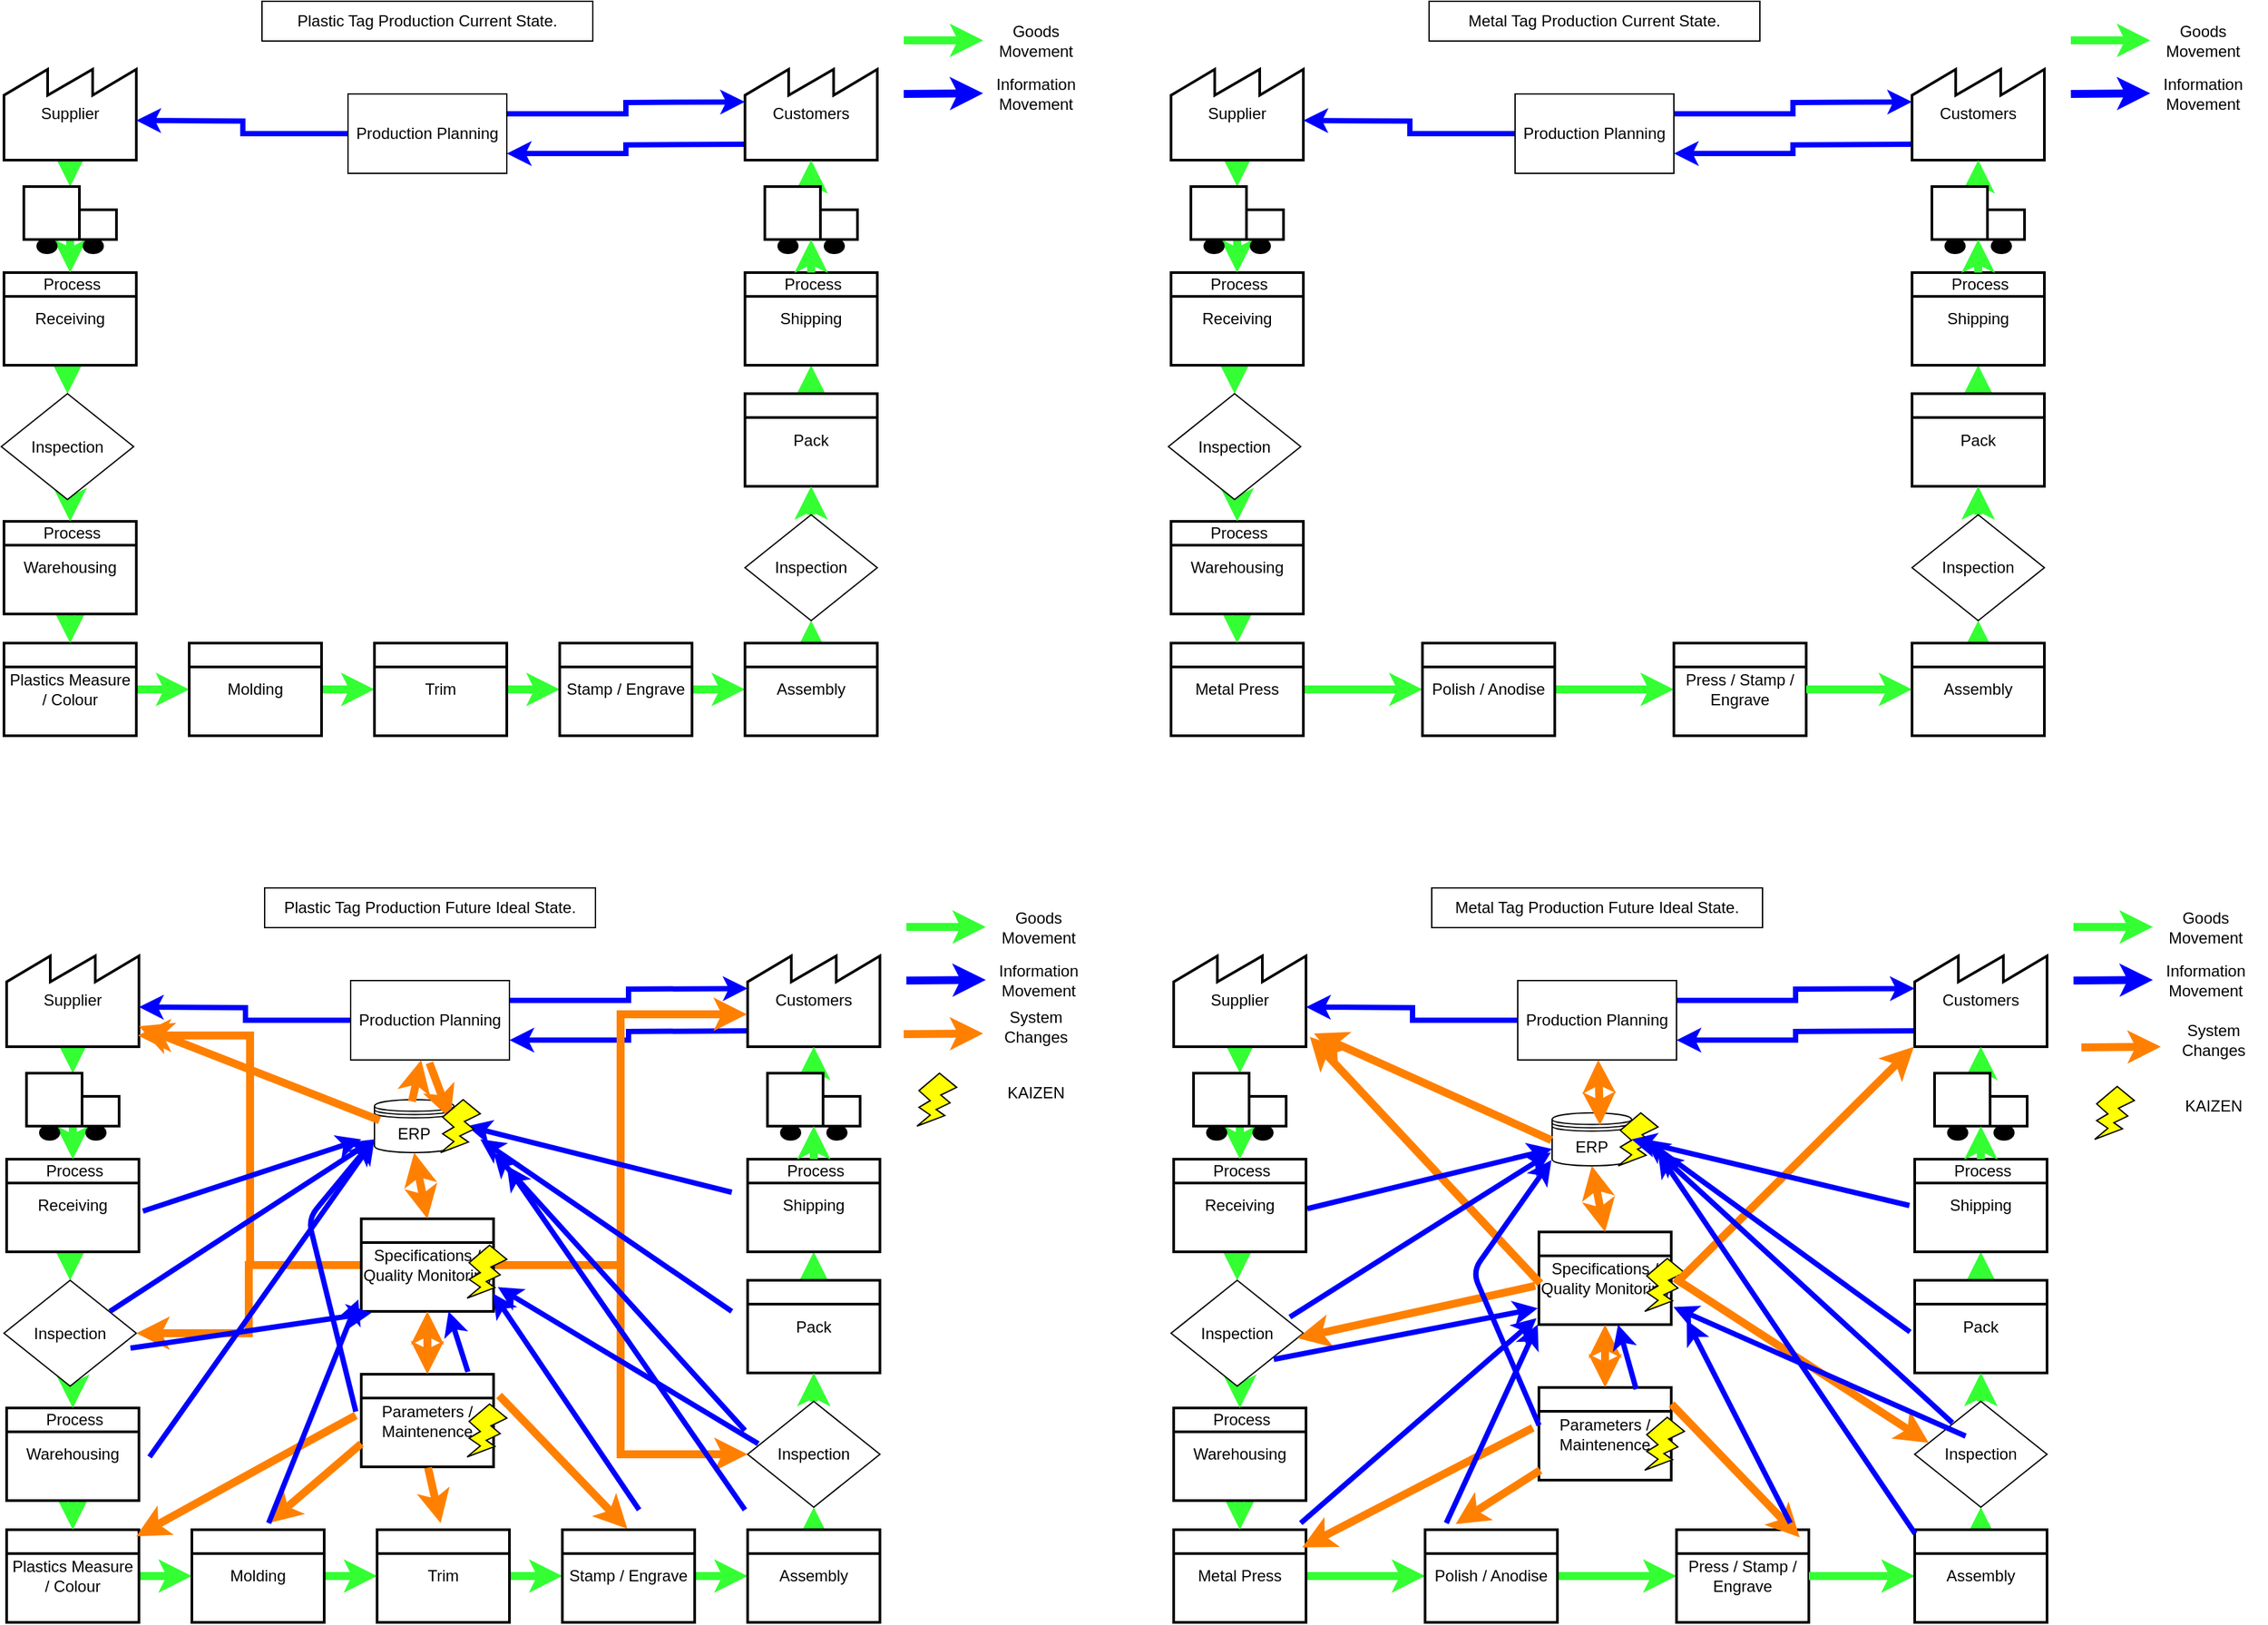 <mxfile version="12.2.6" type="github" pages="1">
  <diagram id="fSTnjUqxozyH1WXjW2u6" name="Page-1">
    <mxGraphModel dx="1159" dy="628" grid="1" gridSize="10" guides="0" tooltips="1" connect="0" arrows="1" fold="1" page="1" pageScale="1" pageWidth="2336" pageHeight="1654" math="0" shadow="0">
      <root>
        <mxCell id="0"/>
        <mxCell id="1" parent="0"/>
        <mxCell id="w_aG6IEqKRQUaumx8HUq-19" style="edgeStyle=orthogonalEdgeStyle;rounded=0;orthogonalLoop=1;jettySize=auto;html=1;exitX=0.5;exitY=1;exitDx=0;exitDy=0;entryX=0.5;entryY=0;entryDx=0;entryDy=0;strokeWidth=6;strokeColor=#33FF33;" parent="1" target="w_aG6IEqKRQUaumx8HUq-13" edge="1">
          <mxGeometry relative="1" as="geometry">
            <mxPoint x="90" y="135" as="sourcePoint"/>
          </mxGeometry>
        </mxCell>
        <mxCell id="w_aG6IEqKRQUaumx8HUq-1" value="Supplier" style="strokeWidth=2;html=1;shape=mxgraph.lean_mapping.outside_sources;whiteSpace=wrap;align=center;" parent="1" vertex="1">
          <mxGeometry x="40" y="60" width="100" height="70" as="geometry"/>
        </mxCell>
        <mxCell id="w_aG6IEqKRQUaumx8HUq-10" style="edgeStyle=orthogonalEdgeStyle;rounded=0;orthogonalLoop=1;jettySize=auto;html=1;exitX=0;exitY=0.75;exitDx=0;exitDy=0;entryX=1;entryY=0.75;entryDx=0;entryDy=0;strokeColor=#0000FF;strokeWidth=4;" parent="1" target="w_aG6IEqKRQUaumx8HUq-7" edge="1">
          <mxGeometry relative="1" as="geometry">
            <mxPoint x="600" y="118" as="sourcePoint"/>
          </mxGeometry>
        </mxCell>
        <mxCell id="w_aG6IEqKRQUaumx8HUq-2" value="Customers" style="strokeWidth=2;html=1;shape=mxgraph.lean_mapping.outside_sources;whiteSpace=wrap;align=center;" parent="1" vertex="1">
          <mxGeometry x="600" y="60" width="100" height="70" as="geometry"/>
        </mxCell>
        <mxCell id="w_aG6IEqKRQUaumx8HUq-45" style="edgeStyle=orthogonalEdgeStyle;rounded=0;orthogonalLoop=1;jettySize=auto;html=1;exitX=1;exitY=0.5;exitDx=0;exitDy=0;entryX=0;entryY=0.5;entryDx=0;entryDy=0;strokeWidth=6;strokeColor=#33FF33;" parent="1" source="w_aG6IEqKRQUaumx8HUq-5" target="w_aG6IEqKRQUaumx8HUq-28" edge="1">
          <mxGeometry relative="1" as="geometry"/>
        </mxCell>
        <mxCell id="w_aG6IEqKRQUaumx8HUq-5" value="Plastics Measure / Colour" style="strokeWidth=2;html=1;shape=mxgraph.lean_mapping.manufacturing_process;fontSize=12;verticalAlign=middle;html=1;align=center;whiteSpace=wrap;" parent="1" vertex="1">
          <mxGeometry x="40" y="495" width="100" height="70" as="geometry"/>
        </mxCell>
        <mxCell id="w_aG6IEqKRQUaumx8HUq-8" style="edgeStyle=orthogonalEdgeStyle;rounded=0;orthogonalLoop=1;jettySize=auto;html=1;exitX=0;exitY=0.5;exitDx=0;exitDy=0;entryX=1;entryY=0.5;entryDx=0;entryDy=0;strokeColor=#0000FF;strokeWidth=4;" parent="1" source="w_aG6IEqKRQUaumx8HUq-7" edge="1">
          <mxGeometry relative="1" as="geometry">
            <mxPoint x="140" y="100" as="targetPoint"/>
          </mxGeometry>
        </mxCell>
        <mxCell id="w_aG6IEqKRQUaumx8HUq-9" style="edgeStyle=orthogonalEdgeStyle;rounded=0;orthogonalLoop=1;jettySize=auto;html=1;exitX=1;exitY=0.25;exitDx=0;exitDy=0;entryX=0;entryY=0.3;entryDx=0;entryDy=0;strokeColor=#0000FF;strokeWidth=4;" parent="1" source="w_aG6IEqKRQUaumx8HUq-7" edge="1">
          <mxGeometry relative="1" as="geometry">
            <mxPoint x="600" y="86" as="targetPoint"/>
          </mxGeometry>
        </mxCell>
        <mxCell id="w_aG6IEqKRQUaumx8HUq-7" value="Production Planning" style="rounded=0;whiteSpace=wrap;html=1;" parent="1" vertex="1">
          <mxGeometry x="300" y="80" width="120" height="60" as="geometry"/>
        </mxCell>
        <mxCell id="w_aG6IEqKRQUaumx8HUq-46" style="edgeStyle=orthogonalEdgeStyle;rounded=0;orthogonalLoop=1;jettySize=auto;html=1;exitX=0.5;exitY=1;exitDx=0;exitDy=0;entryX=0.5;entryY=0;entryDx=0;entryDy=0;strokeWidth=6;strokeColor=#33FF33;" parent="1" source="w_aG6IEqKRQUaumx8HUq-11" target="w_aG6IEqKRQUaumx8HUq-27" edge="1">
          <mxGeometry relative="1" as="geometry"/>
        </mxCell>
        <mxCell id="w_aG6IEqKRQUaumx8HUq-11" value="Receiving" style="strokeWidth=2;html=1;shape=mxgraph.lean_mapping.manufacturing_process;fontSize=12;verticalAlign=middle;html=1;align=center;whiteSpace=wrap;" parent="1" vertex="1">
          <mxGeometry x="40" y="215" width="100" height="70" as="geometry"/>
        </mxCell>
        <mxCell id="w_aG6IEqKRQUaumx8HUq-12" value="Process" style="text;fontSize=12;spacingLeft=2;verticalAlign=top;html=1;align=center;spacingTop=-5;resizeWidth=1;" parent="w_aG6IEqKRQUaumx8HUq-11" vertex="1">
          <mxGeometry width="100" height="13" as="geometry"/>
        </mxCell>
        <mxCell id="w_aG6IEqKRQUaumx8HUq-20" style="edgeStyle=orthogonalEdgeStyle;rounded=0;orthogonalLoop=1;jettySize=auto;html=1;exitX=0.5;exitY=0.8;exitDx=0;exitDy=0;exitPerimeter=0;entryX=0.5;entryY=0;entryDx=0;entryDy=0;strokeWidth=6;strokeColor=#33FF33;" parent="1" source="w_aG6IEqKRQUaumx8HUq-13" target="w_aG6IEqKRQUaumx8HUq-12" edge="1">
          <mxGeometry relative="1" as="geometry"/>
        </mxCell>
        <mxCell id="w_aG6IEqKRQUaumx8HUq-13" value="" style="strokeWidth=2;html=1;shape=mxgraph.lean_mapping.truck_shipment;" parent="1" vertex="1">
          <mxGeometry x="55" y="150" width="70" height="50" as="geometry"/>
        </mxCell>
        <mxCell id="w_aG6IEqKRQUaumx8HUq-25" style="edgeStyle=orthogonalEdgeStyle;rounded=0;orthogonalLoop=1;jettySize=auto;html=1;exitX=0.5;exitY=1;exitDx=0;exitDy=0;entryX=0.5;entryY=0;entryDx=0;entryDy=0;" parent="1" target="w_aG6IEqKRQUaumx8HUq-24" edge="1">
          <mxGeometry relative="1" as="geometry">
            <mxPoint x="90" y="435" as="sourcePoint"/>
          </mxGeometry>
        </mxCell>
        <mxCell id="w_aG6IEqKRQUaumx8HUq-48" style="edgeStyle=orthogonalEdgeStyle;rounded=0;orthogonalLoop=1;jettySize=auto;html=1;exitX=0.5;exitY=1;exitDx=0;exitDy=0;entryX=0.5;entryY=0;entryDx=0;entryDy=0;strokeColor=#33FF33;strokeWidth=6;" parent="1" source="w_aG6IEqKRQUaumx8HUq-23" target="w_aG6IEqKRQUaumx8HUq-5" edge="1">
          <mxGeometry relative="1" as="geometry"/>
        </mxCell>
        <mxCell id="w_aG6IEqKRQUaumx8HUq-23" value="Warehousing" style="strokeWidth=2;html=1;shape=mxgraph.lean_mapping.manufacturing_process;fontSize=12;verticalAlign=middle;html=1;align=center;whiteSpace=wrap;" parent="1" vertex="1">
          <mxGeometry x="40" y="403" width="100" height="70" as="geometry"/>
        </mxCell>
        <mxCell id="w_aG6IEqKRQUaumx8HUq-24" value="Process" style="text;fontSize=12;spacingLeft=2;verticalAlign=top;html=1;align=center;spacingTop=-5;resizeWidth=1;" parent="w_aG6IEqKRQUaumx8HUq-23" vertex="1">
          <mxGeometry width="100" height="13" as="geometry"/>
        </mxCell>
        <mxCell id="w_aG6IEqKRQUaumx8HUq-47" style="edgeStyle=orthogonalEdgeStyle;rounded=0;orthogonalLoop=1;jettySize=auto;html=1;exitX=0.5;exitY=1;exitDx=0;exitDy=0;entryX=0.5;entryY=0;entryDx=0;entryDy=0;strokeColor=#33FF33;strokeWidth=6;" parent="1" source="w_aG6IEqKRQUaumx8HUq-27" target="w_aG6IEqKRQUaumx8HUq-24" edge="1">
          <mxGeometry relative="1" as="geometry"/>
        </mxCell>
        <mxCell id="w_aG6IEqKRQUaumx8HUq-27" value="Inspection" style="rhombus;whiteSpace=wrap;html=1;" parent="1" vertex="1">
          <mxGeometry x="38" y="306.5" width="100" height="80" as="geometry"/>
        </mxCell>
        <mxCell id="w_aG6IEqKRQUaumx8HUq-44" style="edgeStyle=orthogonalEdgeStyle;rounded=0;orthogonalLoop=1;jettySize=auto;html=1;exitX=1;exitY=0.5;exitDx=0;exitDy=0;entryX=0;entryY=0.5;entryDx=0;entryDy=0;strokeColor=#33FF33;strokeWidth=6;" parent="1" source="w_aG6IEqKRQUaumx8HUq-28" target="w_aG6IEqKRQUaumx8HUq-29" edge="1">
          <mxGeometry relative="1" as="geometry"/>
        </mxCell>
        <mxCell id="w_aG6IEqKRQUaumx8HUq-28" value="Molding" style="strokeWidth=2;html=1;shape=mxgraph.lean_mapping.manufacturing_process;fontSize=12;verticalAlign=middle;html=1;align=center;whiteSpace=wrap;" parent="1" vertex="1">
          <mxGeometry x="180" y="495" width="100" height="70" as="geometry"/>
        </mxCell>
        <mxCell id="w_aG6IEqKRQUaumx8HUq-43" style="edgeStyle=orthogonalEdgeStyle;rounded=0;orthogonalLoop=1;jettySize=auto;html=1;exitX=1;exitY=0.5;exitDx=0;exitDy=0;entryX=0;entryY=0.5;entryDx=0;entryDy=0;strokeWidth=6;strokeColor=#33FF33;" parent="1" source="w_aG6IEqKRQUaumx8HUq-29" target="w_aG6IEqKRQUaumx8HUq-30" edge="1">
          <mxGeometry relative="1" as="geometry"/>
        </mxCell>
        <mxCell id="w_aG6IEqKRQUaumx8HUq-29" value="Trim" style="strokeWidth=2;html=1;shape=mxgraph.lean_mapping.manufacturing_process;fontSize=12;verticalAlign=middle;html=1;align=center;whiteSpace=wrap;" parent="1" vertex="1">
          <mxGeometry x="320" y="495" width="100" height="70" as="geometry"/>
        </mxCell>
        <mxCell id="w_aG6IEqKRQUaumx8HUq-42" style="edgeStyle=orthogonalEdgeStyle;rounded=0;orthogonalLoop=1;jettySize=auto;html=1;exitX=1;exitY=0.5;exitDx=0;exitDy=0;entryX=0;entryY=0.5;entryDx=0;entryDy=0;strokeColor=#33FF33;strokeWidth=6;" parent="1" source="w_aG6IEqKRQUaumx8HUq-30" target="w_aG6IEqKRQUaumx8HUq-31" edge="1">
          <mxGeometry relative="1" as="geometry"/>
        </mxCell>
        <mxCell id="w_aG6IEqKRQUaumx8HUq-30" value="Stamp / Engrave" style="strokeWidth=2;html=1;shape=mxgraph.lean_mapping.manufacturing_process;fontSize=12;verticalAlign=middle;html=1;align=center;whiteSpace=wrap;" parent="1" vertex="1">
          <mxGeometry x="460" y="495" width="100" height="70" as="geometry"/>
        </mxCell>
        <mxCell id="w_aG6IEqKRQUaumx8HUq-41" style="edgeStyle=orthogonalEdgeStyle;rounded=0;orthogonalLoop=1;jettySize=auto;html=1;exitX=0.5;exitY=0;exitDx=0;exitDy=0;entryX=0.5;entryY=1;entryDx=0;entryDy=0;strokeWidth=6;strokeColor=#33FF33;" parent="1" source="w_aG6IEqKRQUaumx8HUq-31" target="w_aG6IEqKRQUaumx8HUq-33" edge="1">
          <mxGeometry relative="1" as="geometry"/>
        </mxCell>
        <mxCell id="w_aG6IEqKRQUaumx8HUq-31" value="Assembly" style="strokeWidth=2;html=1;shape=mxgraph.lean_mapping.manufacturing_process;fontSize=12;verticalAlign=middle;html=1;align=center;whiteSpace=wrap;" parent="1" vertex="1">
          <mxGeometry x="600" y="495" width="100" height="70" as="geometry"/>
        </mxCell>
        <mxCell id="w_aG6IEqKRQUaumx8HUq-39" style="edgeStyle=orthogonalEdgeStyle;rounded=0;orthogonalLoop=1;jettySize=auto;html=1;exitX=0.5;exitY=0;exitDx=0;exitDy=0;entryX=0.5;entryY=1;entryDx=0;entryDy=0;strokeWidth=6;strokeColor=#33FF33;" parent="1" source="w_aG6IEqKRQUaumx8HUq-32" target="w_aG6IEqKRQUaumx8HUq-34" edge="1">
          <mxGeometry relative="1" as="geometry"/>
        </mxCell>
        <mxCell id="w_aG6IEqKRQUaumx8HUq-32" value="Pack" style="strokeWidth=2;html=1;shape=mxgraph.lean_mapping.manufacturing_process;fontSize=12;verticalAlign=middle;html=1;align=center;whiteSpace=wrap;" parent="1" vertex="1">
          <mxGeometry x="600" y="306.5" width="100" height="70" as="geometry"/>
        </mxCell>
        <mxCell id="w_aG6IEqKRQUaumx8HUq-40" style="edgeStyle=orthogonalEdgeStyle;rounded=0;orthogonalLoop=1;jettySize=auto;html=1;exitX=0.5;exitY=0;exitDx=0;exitDy=0;entryX=0.5;entryY=1;entryDx=0;entryDy=0;strokeWidth=6;strokeColor=#33FF33;" parent="1" source="w_aG6IEqKRQUaumx8HUq-33" target="w_aG6IEqKRQUaumx8HUq-32" edge="1">
          <mxGeometry relative="1" as="geometry"/>
        </mxCell>
        <mxCell id="w_aG6IEqKRQUaumx8HUq-33" value="Inspection" style="rhombus;whiteSpace=wrap;html=1;" parent="1" vertex="1">
          <mxGeometry x="600" y="398" width="100" height="80" as="geometry"/>
        </mxCell>
        <mxCell id="w_aG6IEqKRQUaumx8HUq-34" value="Shipping" style="strokeWidth=2;html=1;shape=mxgraph.lean_mapping.manufacturing_process;fontSize=12;verticalAlign=middle;html=1;align=center;whiteSpace=wrap;" parent="1" vertex="1">
          <mxGeometry x="600" y="215" width="100" height="70" as="geometry"/>
        </mxCell>
        <mxCell id="w_aG6IEqKRQUaumx8HUq-35" value="Process" style="text;fontSize=12;spacingLeft=2;verticalAlign=top;html=1;align=center;spacingTop=-5;resizeWidth=1;" parent="w_aG6IEqKRQUaumx8HUq-34" vertex="1">
          <mxGeometry width="100" height="13" as="geometry"/>
        </mxCell>
        <mxCell id="w_aG6IEqKRQUaumx8HUq-38" style="edgeStyle=orthogonalEdgeStyle;rounded=0;orthogonalLoop=1;jettySize=auto;html=1;exitX=0.5;exitY=0;exitDx=0;exitDy=0;entryX=0.5;entryY=1;entryDx=0;entryDy=0;strokeColor=#33FF33;strokeWidth=6;" parent="1" source="w_aG6IEqKRQUaumx8HUq-36" target="w_aG6IEqKRQUaumx8HUq-2" edge="1">
          <mxGeometry relative="1" as="geometry">
            <mxPoint x="650" y="135" as="targetPoint"/>
          </mxGeometry>
        </mxCell>
        <mxCell id="w_aG6IEqKRQUaumx8HUq-36" value="" style="strokeWidth=2;html=1;shape=mxgraph.lean_mapping.truck_shipment;" parent="1" vertex="1">
          <mxGeometry x="615" y="150" width="70" height="50" as="geometry"/>
        </mxCell>
        <mxCell id="w_aG6IEqKRQUaumx8HUq-37" style="edgeStyle=orthogonalEdgeStyle;rounded=0;orthogonalLoop=1;jettySize=auto;html=1;exitX=0.5;exitY=0;exitDx=0;exitDy=0;entryX=0.5;entryY=0.8;entryDx=0;entryDy=0;entryPerimeter=0;strokeWidth=6;strokeColor=#33FF33;" parent="1" source="w_aG6IEqKRQUaumx8HUq-35" target="w_aG6IEqKRQUaumx8HUq-36" edge="1">
          <mxGeometry relative="1" as="geometry"/>
        </mxCell>
        <mxCell id="w_aG6IEqKRQUaumx8HUq-49" value="Plastic Tag Production Current State." style="rounded=0;whiteSpace=wrap;html=1;align=center;" parent="1" vertex="1">
          <mxGeometry x="235" y="10" width="250" height="30" as="geometry"/>
        </mxCell>
        <mxCell id="w_aG6IEqKRQUaumx8HUq-50" value="" style="endArrow=classic;html=1;strokeColor=#0000FF;strokeWidth=6;" parent="1" edge="1">
          <mxGeometry width="50" height="50" relative="1" as="geometry">
            <mxPoint x="720" y="80" as="sourcePoint"/>
            <mxPoint x="780" y="79.5" as="targetPoint"/>
          </mxGeometry>
        </mxCell>
        <mxCell id="w_aG6IEqKRQUaumx8HUq-51" value="" style="endArrow=classic;html=1;strokeColor=#33FF33;strokeWidth=6;" parent="1" edge="1">
          <mxGeometry width="50" height="50" relative="1" as="geometry">
            <mxPoint x="720" y="39.5" as="sourcePoint"/>
            <mxPoint x="780" y="39.5" as="targetPoint"/>
          </mxGeometry>
        </mxCell>
        <mxCell id="w_aG6IEqKRQUaumx8HUq-54" value="Goods Movement" style="text;html=1;strokeColor=none;fillColor=none;align=center;verticalAlign=middle;whiteSpace=wrap;rounded=0;" parent="1" vertex="1">
          <mxGeometry x="780" y="25" width="80" height="30" as="geometry"/>
        </mxCell>
        <mxCell id="w_aG6IEqKRQUaumx8HUq-56" value="Information Movement" style="text;html=1;strokeColor=none;fillColor=none;align=center;verticalAlign=middle;whiteSpace=wrap;rounded=0;" parent="1" vertex="1">
          <mxGeometry x="780" y="65" width="80" height="30" as="geometry"/>
        </mxCell>
        <mxCell id="w_aG6IEqKRQUaumx8HUq-57" style="edgeStyle=orthogonalEdgeStyle;rounded=0;orthogonalLoop=1;jettySize=auto;html=1;exitX=0.5;exitY=1;exitDx=0;exitDy=0;entryX=0.5;entryY=0;entryDx=0;entryDy=0;strokeWidth=6;strokeColor=#33FF33;" parent="1" target="w_aG6IEqKRQUaumx8HUq-70" edge="1">
          <mxGeometry relative="1" as="geometry">
            <mxPoint x="972" y="135" as="sourcePoint"/>
          </mxGeometry>
        </mxCell>
        <mxCell id="w_aG6IEqKRQUaumx8HUq-58" value="Supplier" style="strokeWidth=2;html=1;shape=mxgraph.lean_mapping.outside_sources;whiteSpace=wrap;align=center;" parent="1" vertex="1">
          <mxGeometry x="922" y="60" width="100" height="70" as="geometry"/>
        </mxCell>
        <mxCell id="w_aG6IEqKRQUaumx8HUq-59" style="edgeStyle=orthogonalEdgeStyle;rounded=0;orthogonalLoop=1;jettySize=auto;html=1;exitX=0;exitY=0.75;exitDx=0;exitDy=0;entryX=1;entryY=0.75;entryDx=0;entryDy=0;strokeColor=#0000FF;strokeWidth=4;" parent="1" target="w_aG6IEqKRQUaumx8HUq-65" edge="1">
          <mxGeometry relative="1" as="geometry">
            <mxPoint x="1482" y="118" as="sourcePoint"/>
          </mxGeometry>
        </mxCell>
        <mxCell id="w_aG6IEqKRQUaumx8HUq-60" value="Customers" style="strokeWidth=2;html=1;shape=mxgraph.lean_mapping.outside_sources;whiteSpace=wrap;align=center;" parent="1" vertex="1">
          <mxGeometry x="1482" y="60" width="100" height="70" as="geometry"/>
        </mxCell>
        <mxCell id="w_aG6IEqKRQUaumx8HUq-61" style="edgeStyle=orthogonalEdgeStyle;rounded=0;orthogonalLoop=1;jettySize=auto;html=1;exitX=1;exitY=0.5;exitDx=0;exitDy=0;entryX=0;entryY=0.5;entryDx=0;entryDy=0;strokeWidth=6;strokeColor=#33FF33;" parent="1" source="w_aG6IEqKRQUaumx8HUq-62" target="w_aG6IEqKRQUaumx8HUq-78" edge="1">
          <mxGeometry relative="1" as="geometry"/>
        </mxCell>
        <mxCell id="w_aG6IEqKRQUaumx8HUq-62" value="Metal Press" style="strokeWidth=2;html=1;shape=mxgraph.lean_mapping.manufacturing_process;fontSize=12;verticalAlign=middle;html=1;align=center;whiteSpace=wrap;" parent="1" vertex="1">
          <mxGeometry x="922" y="495" width="100" height="70" as="geometry"/>
        </mxCell>
        <mxCell id="w_aG6IEqKRQUaumx8HUq-63" style="edgeStyle=orthogonalEdgeStyle;rounded=0;orthogonalLoop=1;jettySize=auto;html=1;exitX=0;exitY=0.5;exitDx=0;exitDy=0;entryX=1;entryY=0.5;entryDx=0;entryDy=0;strokeColor=#0000FF;strokeWidth=4;" parent="1" source="w_aG6IEqKRQUaumx8HUq-65" edge="1">
          <mxGeometry relative="1" as="geometry">
            <mxPoint x="1022" y="100" as="targetPoint"/>
          </mxGeometry>
        </mxCell>
        <mxCell id="w_aG6IEqKRQUaumx8HUq-64" style="edgeStyle=orthogonalEdgeStyle;rounded=0;orthogonalLoop=1;jettySize=auto;html=1;exitX=1;exitY=0.25;exitDx=0;exitDy=0;entryX=0;entryY=0.3;entryDx=0;entryDy=0;strokeColor=#0000FF;strokeWidth=4;" parent="1" source="w_aG6IEqKRQUaumx8HUq-65" edge="1">
          <mxGeometry relative="1" as="geometry">
            <mxPoint x="1482" y="86" as="targetPoint"/>
          </mxGeometry>
        </mxCell>
        <mxCell id="w_aG6IEqKRQUaumx8HUq-65" value="Production Planning" style="rounded=0;whiteSpace=wrap;html=1;" parent="1" vertex="1">
          <mxGeometry x="1182" y="80" width="120" height="60" as="geometry"/>
        </mxCell>
        <mxCell id="w_aG6IEqKRQUaumx8HUq-66" style="edgeStyle=orthogonalEdgeStyle;rounded=0;orthogonalLoop=1;jettySize=auto;html=1;exitX=0.5;exitY=1;exitDx=0;exitDy=0;entryX=0.5;entryY=0;entryDx=0;entryDy=0;strokeWidth=6;strokeColor=#33FF33;" parent="1" source="w_aG6IEqKRQUaumx8HUq-67" target="w_aG6IEqKRQUaumx8HUq-76" edge="1">
          <mxGeometry relative="1" as="geometry"/>
        </mxCell>
        <mxCell id="w_aG6IEqKRQUaumx8HUq-67" value="Receiving" style="strokeWidth=2;html=1;shape=mxgraph.lean_mapping.manufacturing_process;fontSize=12;verticalAlign=middle;html=1;align=center;whiteSpace=wrap;" parent="1" vertex="1">
          <mxGeometry x="922" y="215" width="100" height="70" as="geometry"/>
        </mxCell>
        <mxCell id="w_aG6IEqKRQUaumx8HUq-68" value="Process" style="text;fontSize=12;spacingLeft=2;verticalAlign=top;html=1;align=center;spacingTop=-5;resizeWidth=1;" parent="w_aG6IEqKRQUaumx8HUq-67" vertex="1">
          <mxGeometry width="100" height="13" as="geometry"/>
        </mxCell>
        <mxCell id="w_aG6IEqKRQUaumx8HUq-69" style="edgeStyle=orthogonalEdgeStyle;rounded=0;orthogonalLoop=1;jettySize=auto;html=1;exitX=0.5;exitY=0.8;exitDx=0;exitDy=0;exitPerimeter=0;entryX=0.5;entryY=0;entryDx=0;entryDy=0;strokeWidth=6;strokeColor=#33FF33;" parent="1" source="w_aG6IEqKRQUaumx8HUq-70" target="w_aG6IEqKRQUaumx8HUq-68" edge="1">
          <mxGeometry relative="1" as="geometry"/>
        </mxCell>
        <mxCell id="w_aG6IEqKRQUaumx8HUq-70" value="" style="strokeWidth=2;html=1;shape=mxgraph.lean_mapping.truck_shipment;" parent="1" vertex="1">
          <mxGeometry x="937" y="150" width="70" height="50" as="geometry"/>
        </mxCell>
        <mxCell id="w_aG6IEqKRQUaumx8HUq-71" style="edgeStyle=orthogonalEdgeStyle;rounded=0;orthogonalLoop=1;jettySize=auto;html=1;exitX=0.5;exitY=1;exitDx=0;exitDy=0;entryX=0.5;entryY=0;entryDx=0;entryDy=0;" parent="1" target="w_aG6IEqKRQUaumx8HUq-74" edge="1">
          <mxGeometry relative="1" as="geometry">
            <mxPoint x="972" y="435" as="sourcePoint"/>
          </mxGeometry>
        </mxCell>
        <mxCell id="w_aG6IEqKRQUaumx8HUq-72" style="edgeStyle=orthogonalEdgeStyle;rounded=0;orthogonalLoop=1;jettySize=auto;html=1;exitX=0.5;exitY=1;exitDx=0;exitDy=0;entryX=0.5;entryY=0;entryDx=0;entryDy=0;strokeColor=#33FF33;strokeWidth=6;" parent="1" source="w_aG6IEqKRQUaumx8HUq-73" target="w_aG6IEqKRQUaumx8HUq-62" edge="1">
          <mxGeometry relative="1" as="geometry"/>
        </mxCell>
        <mxCell id="w_aG6IEqKRQUaumx8HUq-73" value="Warehousing" style="strokeWidth=2;html=1;shape=mxgraph.lean_mapping.manufacturing_process;fontSize=12;verticalAlign=middle;html=1;align=center;whiteSpace=wrap;" parent="1" vertex="1">
          <mxGeometry x="922" y="403" width="100" height="70" as="geometry"/>
        </mxCell>
        <mxCell id="w_aG6IEqKRQUaumx8HUq-74" value="Process" style="text;fontSize=12;spacingLeft=2;verticalAlign=top;html=1;align=center;spacingTop=-5;resizeWidth=1;" parent="w_aG6IEqKRQUaumx8HUq-73" vertex="1">
          <mxGeometry width="100" height="13" as="geometry"/>
        </mxCell>
        <mxCell id="w_aG6IEqKRQUaumx8HUq-75" style="edgeStyle=orthogonalEdgeStyle;rounded=0;orthogonalLoop=1;jettySize=auto;html=1;exitX=0.5;exitY=1;exitDx=0;exitDy=0;entryX=0.5;entryY=0;entryDx=0;entryDy=0;strokeColor=#33FF33;strokeWidth=6;" parent="1" source="w_aG6IEqKRQUaumx8HUq-76" target="w_aG6IEqKRQUaumx8HUq-74" edge="1">
          <mxGeometry relative="1" as="geometry"/>
        </mxCell>
        <mxCell id="w_aG6IEqKRQUaumx8HUq-76" value="Inspection" style="rhombus;whiteSpace=wrap;html=1;" parent="1" vertex="1">
          <mxGeometry x="920" y="306.5" width="100" height="80" as="geometry"/>
        </mxCell>
        <mxCell id="w_aG6IEqKRQUaumx8HUq-77" style="edgeStyle=orthogonalEdgeStyle;rounded=0;orthogonalLoop=1;jettySize=auto;html=1;exitX=1;exitY=0.5;exitDx=0;exitDy=0;entryX=0;entryY=0.5;entryDx=0;entryDy=0;strokeColor=#33FF33;strokeWidth=6;" parent="1" source="w_aG6IEqKRQUaumx8HUq-78" target="w_aG6IEqKRQUaumx8HUq-80" edge="1">
          <mxGeometry relative="1" as="geometry"/>
        </mxCell>
        <mxCell id="w_aG6IEqKRQUaumx8HUq-78" value="Polish / Anodise" style="strokeWidth=2;html=1;shape=mxgraph.lean_mapping.manufacturing_process;fontSize=12;verticalAlign=middle;html=1;align=center;whiteSpace=wrap;" parent="1" vertex="1">
          <mxGeometry x="1112" y="495" width="100" height="70" as="geometry"/>
        </mxCell>
        <mxCell id="w_aG6IEqKRQUaumx8HUq-80" value="Press / Stamp / Engrave" style="strokeWidth=2;html=1;shape=mxgraph.lean_mapping.manufacturing_process;fontSize=12;verticalAlign=middle;html=1;align=center;whiteSpace=wrap;" parent="1" vertex="1">
          <mxGeometry x="1302" y="495" width="100" height="70" as="geometry"/>
        </mxCell>
        <mxCell id="w_aG6IEqKRQUaumx8HUq-81" style="edgeStyle=orthogonalEdgeStyle;rounded=0;orthogonalLoop=1;jettySize=auto;html=1;exitX=1;exitY=0.5;exitDx=0;exitDy=0;entryX=0;entryY=0.5;entryDx=0;entryDy=0;strokeColor=#33FF33;strokeWidth=6;" parent="1" source="w_aG6IEqKRQUaumx8HUq-80" target="w_aG6IEqKRQUaumx8HUq-84" edge="1">
          <mxGeometry relative="1" as="geometry">
            <mxPoint x="1442" y="530" as="sourcePoint"/>
          </mxGeometry>
        </mxCell>
        <mxCell id="w_aG6IEqKRQUaumx8HUq-83" style="edgeStyle=orthogonalEdgeStyle;rounded=0;orthogonalLoop=1;jettySize=auto;html=1;exitX=0.5;exitY=0;exitDx=0;exitDy=0;entryX=0.5;entryY=1;entryDx=0;entryDy=0;strokeWidth=6;strokeColor=#33FF33;" parent="1" source="w_aG6IEqKRQUaumx8HUq-84" target="w_aG6IEqKRQUaumx8HUq-88" edge="1">
          <mxGeometry relative="1" as="geometry"/>
        </mxCell>
        <mxCell id="w_aG6IEqKRQUaumx8HUq-84" value="Assembly" style="strokeWidth=2;html=1;shape=mxgraph.lean_mapping.manufacturing_process;fontSize=12;verticalAlign=middle;html=1;align=center;whiteSpace=wrap;" parent="1" vertex="1">
          <mxGeometry x="1482" y="495" width="100" height="70" as="geometry"/>
        </mxCell>
        <mxCell id="w_aG6IEqKRQUaumx8HUq-85" style="edgeStyle=orthogonalEdgeStyle;rounded=0;orthogonalLoop=1;jettySize=auto;html=1;exitX=0.5;exitY=0;exitDx=0;exitDy=0;entryX=0.5;entryY=1;entryDx=0;entryDy=0;strokeWidth=6;strokeColor=#33FF33;" parent="1" source="w_aG6IEqKRQUaumx8HUq-86" target="w_aG6IEqKRQUaumx8HUq-89" edge="1">
          <mxGeometry relative="1" as="geometry"/>
        </mxCell>
        <mxCell id="w_aG6IEqKRQUaumx8HUq-86" value="Pack" style="strokeWidth=2;html=1;shape=mxgraph.lean_mapping.manufacturing_process;fontSize=12;verticalAlign=middle;html=1;align=center;whiteSpace=wrap;" parent="1" vertex="1">
          <mxGeometry x="1482" y="306.5" width="100" height="70" as="geometry"/>
        </mxCell>
        <mxCell id="w_aG6IEqKRQUaumx8HUq-87" style="edgeStyle=orthogonalEdgeStyle;rounded=0;orthogonalLoop=1;jettySize=auto;html=1;exitX=0.5;exitY=0;exitDx=0;exitDy=0;entryX=0.5;entryY=1;entryDx=0;entryDy=0;strokeWidth=6;strokeColor=#33FF33;" parent="1" source="w_aG6IEqKRQUaumx8HUq-88" target="w_aG6IEqKRQUaumx8HUq-86" edge="1">
          <mxGeometry relative="1" as="geometry"/>
        </mxCell>
        <mxCell id="w_aG6IEqKRQUaumx8HUq-88" value="Inspection" style="rhombus;whiteSpace=wrap;html=1;" parent="1" vertex="1">
          <mxGeometry x="1482" y="398" width="100" height="80" as="geometry"/>
        </mxCell>
        <mxCell id="w_aG6IEqKRQUaumx8HUq-89" value="Shipping" style="strokeWidth=2;html=1;shape=mxgraph.lean_mapping.manufacturing_process;fontSize=12;verticalAlign=middle;html=1;align=center;whiteSpace=wrap;" parent="1" vertex="1">
          <mxGeometry x="1482" y="215" width="100" height="70" as="geometry"/>
        </mxCell>
        <mxCell id="w_aG6IEqKRQUaumx8HUq-90" value="Process" style="text;fontSize=12;spacingLeft=2;verticalAlign=top;html=1;align=center;spacingTop=-5;resizeWidth=1;" parent="w_aG6IEqKRQUaumx8HUq-89" vertex="1">
          <mxGeometry width="100" height="13" as="geometry"/>
        </mxCell>
        <mxCell id="w_aG6IEqKRQUaumx8HUq-91" style="edgeStyle=orthogonalEdgeStyle;rounded=0;orthogonalLoop=1;jettySize=auto;html=1;exitX=0.5;exitY=0;exitDx=0;exitDy=0;entryX=0.5;entryY=1;entryDx=0;entryDy=0;strokeColor=#33FF33;strokeWidth=6;" parent="1" source="w_aG6IEqKRQUaumx8HUq-92" target="w_aG6IEqKRQUaumx8HUq-60" edge="1">
          <mxGeometry relative="1" as="geometry">
            <mxPoint x="1532" y="135" as="targetPoint"/>
          </mxGeometry>
        </mxCell>
        <mxCell id="w_aG6IEqKRQUaumx8HUq-92" value="" style="strokeWidth=2;html=1;shape=mxgraph.lean_mapping.truck_shipment;" parent="1" vertex="1">
          <mxGeometry x="1497" y="150" width="70" height="50" as="geometry"/>
        </mxCell>
        <mxCell id="w_aG6IEqKRQUaumx8HUq-93" style="edgeStyle=orthogonalEdgeStyle;rounded=0;orthogonalLoop=1;jettySize=auto;html=1;exitX=0.5;exitY=0;exitDx=0;exitDy=0;entryX=0.5;entryY=0.8;entryDx=0;entryDy=0;entryPerimeter=0;strokeWidth=6;strokeColor=#33FF33;" parent="1" source="w_aG6IEqKRQUaumx8HUq-90" target="w_aG6IEqKRQUaumx8HUq-92" edge="1">
          <mxGeometry relative="1" as="geometry"/>
        </mxCell>
        <mxCell id="w_aG6IEqKRQUaumx8HUq-94" value="Metal Tag Production Current State." style="rounded=0;whiteSpace=wrap;html=1;align=center;" parent="1" vertex="1">
          <mxGeometry x="1117" y="10" width="250" height="30" as="geometry"/>
        </mxCell>
        <mxCell id="w_aG6IEqKRQUaumx8HUq-95" value="" style="endArrow=classic;html=1;strokeColor=#0000FF;strokeWidth=6;" parent="1" edge="1">
          <mxGeometry width="50" height="50" relative="1" as="geometry">
            <mxPoint x="1602" y="80" as="sourcePoint"/>
            <mxPoint x="1662" y="79.5" as="targetPoint"/>
          </mxGeometry>
        </mxCell>
        <mxCell id="w_aG6IEqKRQUaumx8HUq-96" value="" style="endArrow=classic;html=1;strokeColor=#33FF33;strokeWidth=6;" parent="1" edge="1">
          <mxGeometry width="50" height="50" relative="1" as="geometry">
            <mxPoint x="1602" y="39.5" as="sourcePoint"/>
            <mxPoint x="1662" y="39.5" as="targetPoint"/>
          </mxGeometry>
        </mxCell>
        <mxCell id="w_aG6IEqKRQUaumx8HUq-97" value="Goods Movement" style="text;html=1;strokeColor=none;fillColor=none;align=center;verticalAlign=middle;whiteSpace=wrap;rounded=0;" parent="1" vertex="1">
          <mxGeometry x="1662" y="25" width="80" height="30" as="geometry"/>
        </mxCell>
        <mxCell id="w_aG6IEqKRQUaumx8HUq-98" value="Information Movement" style="text;html=1;strokeColor=none;fillColor=none;align=center;verticalAlign=middle;whiteSpace=wrap;rounded=0;" parent="1" vertex="1">
          <mxGeometry x="1662" y="65" width="80" height="30" as="geometry"/>
        </mxCell>
        <mxCell id="w_aG6IEqKRQUaumx8HUq-99" style="edgeStyle=orthogonalEdgeStyle;rounded=0;orthogonalLoop=1;jettySize=auto;html=1;exitX=0.5;exitY=1;exitDx=0;exitDy=0;entryX=0.5;entryY=0;entryDx=0;entryDy=0;strokeWidth=6;strokeColor=#33FF33;" parent="1" target="w_aG6IEqKRQUaumx8HUq-112" edge="1">
          <mxGeometry relative="1" as="geometry">
            <mxPoint x="92" y="805" as="sourcePoint"/>
          </mxGeometry>
        </mxCell>
        <mxCell id="w_aG6IEqKRQUaumx8HUq-100" value="Supplier" style="strokeWidth=2;html=1;shape=mxgraph.lean_mapping.outside_sources;whiteSpace=wrap;align=center;" parent="1" vertex="1">
          <mxGeometry x="42" y="730" width="100" height="70" as="geometry"/>
        </mxCell>
        <mxCell id="w_aG6IEqKRQUaumx8HUq-101" style="edgeStyle=orthogonalEdgeStyle;rounded=0;orthogonalLoop=1;jettySize=auto;html=1;exitX=0;exitY=0.75;exitDx=0;exitDy=0;entryX=1;entryY=0.75;entryDx=0;entryDy=0;strokeColor=#0000FF;strokeWidth=4;" parent="1" target="w_aG6IEqKRQUaumx8HUq-107" edge="1">
          <mxGeometry relative="1" as="geometry">
            <mxPoint x="602" y="788" as="sourcePoint"/>
          </mxGeometry>
        </mxCell>
        <mxCell id="w_aG6IEqKRQUaumx8HUq-102" value="Customers" style="strokeWidth=2;html=1;shape=mxgraph.lean_mapping.outside_sources;whiteSpace=wrap;align=center;" parent="1" vertex="1">
          <mxGeometry x="602" y="730" width="100" height="70" as="geometry"/>
        </mxCell>
        <mxCell id="w_aG6IEqKRQUaumx8HUq-103" style="edgeStyle=orthogonalEdgeStyle;rounded=0;orthogonalLoop=1;jettySize=auto;html=1;exitX=1;exitY=0.5;exitDx=0;exitDy=0;entryX=0;entryY=0.5;entryDx=0;entryDy=0;strokeWidth=6;strokeColor=#33FF33;" parent="1" source="w_aG6IEqKRQUaumx8HUq-104" target="w_aG6IEqKRQUaumx8HUq-120" edge="1">
          <mxGeometry relative="1" as="geometry"/>
        </mxCell>
        <mxCell id="w_aG6IEqKRQUaumx8HUq-104" value="Plastics Measure / Colour" style="strokeWidth=2;html=1;shape=mxgraph.lean_mapping.manufacturing_process;fontSize=12;verticalAlign=middle;html=1;align=center;whiteSpace=wrap;" parent="1" vertex="1">
          <mxGeometry x="42" y="1165" width="100" height="70" as="geometry"/>
        </mxCell>
        <mxCell id="w_aG6IEqKRQUaumx8HUq-105" style="edgeStyle=orthogonalEdgeStyle;rounded=0;orthogonalLoop=1;jettySize=auto;html=1;exitX=0;exitY=0.5;exitDx=0;exitDy=0;entryX=1;entryY=0.5;entryDx=0;entryDy=0;strokeColor=#0000FF;strokeWidth=4;" parent="1" source="w_aG6IEqKRQUaumx8HUq-107" edge="1">
          <mxGeometry relative="1" as="geometry">
            <mxPoint x="142" y="770" as="targetPoint"/>
          </mxGeometry>
        </mxCell>
        <mxCell id="w_aG6IEqKRQUaumx8HUq-106" style="edgeStyle=orthogonalEdgeStyle;rounded=0;orthogonalLoop=1;jettySize=auto;html=1;exitX=1;exitY=0.25;exitDx=0;exitDy=0;entryX=0;entryY=0.3;entryDx=0;entryDy=0;strokeColor=#0000FF;strokeWidth=4;" parent="1" source="w_aG6IEqKRQUaumx8HUq-107" edge="1">
          <mxGeometry relative="1" as="geometry">
            <mxPoint x="602" y="756" as="targetPoint"/>
          </mxGeometry>
        </mxCell>
        <mxCell id="w_aG6IEqKRQUaumx8HUq-107" value="Production Planning" style="rounded=0;whiteSpace=wrap;html=1;" parent="1" vertex="1">
          <mxGeometry x="302" y="750" width="120" height="60" as="geometry"/>
        </mxCell>
        <mxCell id="w_aG6IEqKRQUaumx8HUq-108" style="edgeStyle=orthogonalEdgeStyle;rounded=0;orthogonalLoop=1;jettySize=auto;html=1;exitX=0.5;exitY=1;exitDx=0;exitDy=0;entryX=0.5;entryY=0;entryDx=0;entryDy=0;strokeWidth=6;strokeColor=#33FF33;" parent="1" source="w_aG6IEqKRQUaumx8HUq-109" target="w_aG6IEqKRQUaumx8HUq-118" edge="1">
          <mxGeometry relative="1" as="geometry"/>
        </mxCell>
        <mxCell id="w_aG6IEqKRQUaumx8HUq-109" value="Receiving" style="strokeWidth=2;html=1;shape=mxgraph.lean_mapping.manufacturing_process;fontSize=12;verticalAlign=middle;html=1;align=center;whiteSpace=wrap;" parent="1" vertex="1">
          <mxGeometry x="42" y="885" width="100" height="70" as="geometry"/>
        </mxCell>
        <mxCell id="w_aG6IEqKRQUaumx8HUq-110" value="Process" style="text;fontSize=12;spacingLeft=2;verticalAlign=top;html=1;align=center;spacingTop=-5;resizeWidth=1;" parent="w_aG6IEqKRQUaumx8HUq-109" vertex="1">
          <mxGeometry width="100" height="13" as="geometry"/>
        </mxCell>
        <mxCell id="w_aG6IEqKRQUaumx8HUq-111" style="edgeStyle=orthogonalEdgeStyle;rounded=0;orthogonalLoop=1;jettySize=auto;html=1;exitX=0.5;exitY=0.8;exitDx=0;exitDy=0;exitPerimeter=0;entryX=0.5;entryY=0;entryDx=0;entryDy=0;strokeWidth=6;strokeColor=#33FF33;" parent="1" source="w_aG6IEqKRQUaumx8HUq-112" target="w_aG6IEqKRQUaumx8HUq-110" edge="1">
          <mxGeometry relative="1" as="geometry"/>
        </mxCell>
        <mxCell id="w_aG6IEqKRQUaumx8HUq-112" value="" style="strokeWidth=2;html=1;shape=mxgraph.lean_mapping.truck_shipment;" parent="1" vertex="1">
          <mxGeometry x="57" y="820" width="70" height="50" as="geometry"/>
        </mxCell>
        <mxCell id="w_aG6IEqKRQUaumx8HUq-113" style="edgeStyle=orthogonalEdgeStyle;rounded=0;orthogonalLoop=1;jettySize=auto;html=1;exitX=0.5;exitY=1;exitDx=0;exitDy=0;entryX=0.5;entryY=0;entryDx=0;entryDy=0;" parent="1" target="w_aG6IEqKRQUaumx8HUq-116" edge="1">
          <mxGeometry relative="1" as="geometry">
            <mxPoint x="92" y="1105" as="sourcePoint"/>
          </mxGeometry>
        </mxCell>
        <mxCell id="w_aG6IEqKRQUaumx8HUq-114" style="edgeStyle=orthogonalEdgeStyle;rounded=0;orthogonalLoop=1;jettySize=auto;html=1;exitX=0.5;exitY=1;exitDx=0;exitDy=0;entryX=0.5;entryY=0;entryDx=0;entryDy=0;strokeColor=#33FF33;strokeWidth=6;" parent="1" source="w_aG6IEqKRQUaumx8HUq-115" target="w_aG6IEqKRQUaumx8HUq-104" edge="1">
          <mxGeometry relative="1" as="geometry"/>
        </mxCell>
        <mxCell id="w_aG6IEqKRQUaumx8HUq-115" value="Warehousing" style="strokeWidth=2;html=1;shape=mxgraph.lean_mapping.manufacturing_process;fontSize=12;verticalAlign=middle;html=1;align=center;whiteSpace=wrap;" parent="1" vertex="1">
          <mxGeometry x="42" y="1073" width="100" height="70" as="geometry"/>
        </mxCell>
        <mxCell id="w_aG6IEqKRQUaumx8HUq-116" value="Process" style="text;fontSize=12;spacingLeft=2;verticalAlign=top;html=1;align=center;spacingTop=-5;resizeWidth=1;" parent="w_aG6IEqKRQUaumx8HUq-115" vertex="1">
          <mxGeometry width="100" height="13" as="geometry"/>
        </mxCell>
        <mxCell id="w_aG6IEqKRQUaumx8HUq-117" style="edgeStyle=orthogonalEdgeStyle;rounded=0;orthogonalLoop=1;jettySize=auto;html=1;exitX=0.5;exitY=1;exitDx=0;exitDy=0;entryX=0.5;entryY=0;entryDx=0;entryDy=0;strokeColor=#33FF33;strokeWidth=6;" parent="1" source="w_aG6IEqKRQUaumx8HUq-118" target="w_aG6IEqKRQUaumx8HUq-116" edge="1">
          <mxGeometry relative="1" as="geometry"/>
        </mxCell>
        <mxCell id="w_aG6IEqKRQUaumx8HUq-118" value="Inspection" style="rhombus;whiteSpace=wrap;html=1;" parent="1" vertex="1">
          <mxGeometry x="40" y="976.5" width="100" height="80" as="geometry"/>
        </mxCell>
        <mxCell id="w_aG6IEqKRQUaumx8HUq-119" style="edgeStyle=orthogonalEdgeStyle;rounded=0;orthogonalLoop=1;jettySize=auto;html=1;exitX=1;exitY=0.5;exitDx=0;exitDy=0;entryX=0;entryY=0.5;entryDx=0;entryDy=0;strokeColor=#33FF33;strokeWidth=6;" parent="1" source="w_aG6IEqKRQUaumx8HUq-120" target="w_aG6IEqKRQUaumx8HUq-122" edge="1">
          <mxGeometry relative="1" as="geometry"/>
        </mxCell>
        <mxCell id="w_aG6IEqKRQUaumx8HUq-120" value="Molding" style="strokeWidth=2;html=1;shape=mxgraph.lean_mapping.manufacturing_process;fontSize=12;verticalAlign=middle;html=1;align=center;whiteSpace=wrap;" parent="1" vertex="1">
          <mxGeometry x="182" y="1165" width="100" height="70" as="geometry"/>
        </mxCell>
        <mxCell id="w_aG6IEqKRQUaumx8HUq-121" style="edgeStyle=orthogonalEdgeStyle;rounded=0;orthogonalLoop=1;jettySize=auto;html=1;exitX=1;exitY=0.5;exitDx=0;exitDy=0;entryX=0;entryY=0.5;entryDx=0;entryDy=0;strokeWidth=6;strokeColor=#33FF33;" parent="1" source="w_aG6IEqKRQUaumx8HUq-122" target="w_aG6IEqKRQUaumx8HUq-124" edge="1">
          <mxGeometry relative="1" as="geometry"/>
        </mxCell>
        <mxCell id="w_aG6IEqKRQUaumx8HUq-122" value="Trim" style="strokeWidth=2;html=1;shape=mxgraph.lean_mapping.manufacturing_process;fontSize=12;verticalAlign=middle;html=1;align=center;whiteSpace=wrap;" parent="1" vertex="1">
          <mxGeometry x="322" y="1165" width="100" height="70" as="geometry"/>
        </mxCell>
        <mxCell id="w_aG6IEqKRQUaumx8HUq-123" style="edgeStyle=orthogonalEdgeStyle;rounded=0;orthogonalLoop=1;jettySize=auto;html=1;exitX=1;exitY=0.5;exitDx=0;exitDy=0;entryX=0;entryY=0.5;entryDx=0;entryDy=0;strokeColor=#33FF33;strokeWidth=6;" parent="1" source="w_aG6IEqKRQUaumx8HUq-124" target="w_aG6IEqKRQUaumx8HUq-126" edge="1">
          <mxGeometry relative="1" as="geometry"/>
        </mxCell>
        <mxCell id="w_aG6IEqKRQUaumx8HUq-124" value="Stamp / Engrave" style="strokeWidth=2;html=1;shape=mxgraph.lean_mapping.manufacturing_process;fontSize=12;verticalAlign=middle;html=1;align=center;whiteSpace=wrap;" parent="1" vertex="1">
          <mxGeometry x="462" y="1165" width="100" height="70" as="geometry"/>
        </mxCell>
        <mxCell id="w_aG6IEqKRQUaumx8HUq-125" style="edgeStyle=orthogonalEdgeStyle;rounded=0;orthogonalLoop=1;jettySize=auto;html=1;exitX=0.5;exitY=0;exitDx=0;exitDy=0;entryX=0.5;entryY=1;entryDx=0;entryDy=0;strokeWidth=6;strokeColor=#33FF33;" parent="1" source="w_aG6IEqKRQUaumx8HUq-126" target="w_aG6IEqKRQUaumx8HUq-130" edge="1">
          <mxGeometry relative="1" as="geometry"/>
        </mxCell>
        <mxCell id="w_aG6IEqKRQUaumx8HUq-126" value="Assembly" style="strokeWidth=2;html=1;shape=mxgraph.lean_mapping.manufacturing_process;fontSize=12;verticalAlign=middle;html=1;align=center;whiteSpace=wrap;" parent="1" vertex="1">
          <mxGeometry x="602" y="1165" width="100" height="70" as="geometry"/>
        </mxCell>
        <mxCell id="w_aG6IEqKRQUaumx8HUq-127" style="edgeStyle=orthogonalEdgeStyle;rounded=0;orthogonalLoop=1;jettySize=auto;html=1;exitX=0.5;exitY=0;exitDx=0;exitDy=0;entryX=0.5;entryY=1;entryDx=0;entryDy=0;strokeWidth=6;strokeColor=#33FF33;" parent="1" source="w_aG6IEqKRQUaumx8HUq-128" target="w_aG6IEqKRQUaumx8HUq-131" edge="1">
          <mxGeometry relative="1" as="geometry"/>
        </mxCell>
        <mxCell id="w_aG6IEqKRQUaumx8HUq-128" value="Pack" style="strokeWidth=2;html=1;shape=mxgraph.lean_mapping.manufacturing_process;fontSize=12;verticalAlign=middle;html=1;align=center;whiteSpace=wrap;" parent="1" vertex="1">
          <mxGeometry x="602" y="976.5" width="100" height="70" as="geometry"/>
        </mxCell>
        <mxCell id="w_aG6IEqKRQUaumx8HUq-129" style="edgeStyle=orthogonalEdgeStyle;rounded=0;orthogonalLoop=1;jettySize=auto;html=1;exitX=0.5;exitY=0;exitDx=0;exitDy=0;entryX=0.5;entryY=1;entryDx=0;entryDy=0;strokeWidth=6;strokeColor=#33FF33;" parent="1" source="w_aG6IEqKRQUaumx8HUq-130" target="w_aG6IEqKRQUaumx8HUq-128" edge="1">
          <mxGeometry relative="1" as="geometry"/>
        </mxCell>
        <mxCell id="w_aG6IEqKRQUaumx8HUq-130" value="Inspection" style="rhombus;whiteSpace=wrap;html=1;" parent="1" vertex="1">
          <mxGeometry x="602" y="1068" width="100" height="80" as="geometry"/>
        </mxCell>
        <mxCell id="w_aG6IEqKRQUaumx8HUq-131" value="Shipping" style="strokeWidth=2;html=1;shape=mxgraph.lean_mapping.manufacturing_process;fontSize=12;verticalAlign=middle;html=1;align=center;whiteSpace=wrap;" parent="1" vertex="1">
          <mxGeometry x="602" y="885" width="100" height="70" as="geometry"/>
        </mxCell>
        <mxCell id="w_aG6IEqKRQUaumx8HUq-132" value="Process" style="text;fontSize=12;spacingLeft=2;verticalAlign=top;html=1;align=center;spacingTop=-5;resizeWidth=1;" parent="w_aG6IEqKRQUaumx8HUq-131" vertex="1">
          <mxGeometry width="100" height="13" as="geometry"/>
        </mxCell>
        <mxCell id="w_aG6IEqKRQUaumx8HUq-133" style="edgeStyle=orthogonalEdgeStyle;rounded=0;orthogonalLoop=1;jettySize=auto;html=1;exitX=0.5;exitY=0;exitDx=0;exitDy=0;entryX=0.5;entryY=1;entryDx=0;entryDy=0;strokeColor=#33FF33;strokeWidth=6;" parent="1" source="w_aG6IEqKRQUaumx8HUq-134" target="w_aG6IEqKRQUaumx8HUq-102" edge="1">
          <mxGeometry relative="1" as="geometry">
            <mxPoint x="652" y="805" as="targetPoint"/>
          </mxGeometry>
        </mxCell>
        <mxCell id="w_aG6IEqKRQUaumx8HUq-134" value="" style="strokeWidth=2;html=1;shape=mxgraph.lean_mapping.truck_shipment;" parent="1" vertex="1">
          <mxGeometry x="617" y="820" width="70" height="50" as="geometry"/>
        </mxCell>
        <mxCell id="w_aG6IEqKRQUaumx8HUq-135" style="edgeStyle=orthogonalEdgeStyle;rounded=0;orthogonalLoop=1;jettySize=auto;html=1;exitX=0.5;exitY=0;exitDx=0;exitDy=0;entryX=0.5;entryY=0.8;entryDx=0;entryDy=0;entryPerimeter=0;strokeWidth=6;strokeColor=#33FF33;" parent="1" source="w_aG6IEqKRQUaumx8HUq-132" target="w_aG6IEqKRQUaumx8HUq-134" edge="1">
          <mxGeometry relative="1" as="geometry"/>
        </mxCell>
        <mxCell id="w_aG6IEqKRQUaumx8HUq-136" value="Plastic Tag Production Future Ideal State." style="rounded=0;whiteSpace=wrap;html=1;align=center;" parent="1" vertex="1">
          <mxGeometry x="237" y="680" width="250" height="30" as="geometry"/>
        </mxCell>
        <mxCell id="w_aG6IEqKRQUaumx8HUq-137" value="" style="endArrow=classic;html=1;strokeColor=#0000FF;strokeWidth=6;" parent="1" edge="1">
          <mxGeometry width="50" height="50" relative="1" as="geometry">
            <mxPoint x="722" y="750" as="sourcePoint"/>
            <mxPoint x="782" y="749.5" as="targetPoint"/>
          </mxGeometry>
        </mxCell>
        <mxCell id="w_aG6IEqKRQUaumx8HUq-138" value="" style="endArrow=classic;html=1;strokeColor=#33FF33;strokeWidth=6;" parent="1" edge="1">
          <mxGeometry width="50" height="50" relative="1" as="geometry">
            <mxPoint x="722" y="709.5" as="sourcePoint"/>
            <mxPoint x="782" y="709.5" as="targetPoint"/>
          </mxGeometry>
        </mxCell>
        <mxCell id="w_aG6IEqKRQUaumx8HUq-139" value="Goods Movement" style="text;html=1;strokeColor=none;fillColor=none;align=center;verticalAlign=middle;whiteSpace=wrap;rounded=0;" parent="1" vertex="1">
          <mxGeometry x="782" y="695" width="80" height="30" as="geometry"/>
        </mxCell>
        <mxCell id="w_aG6IEqKRQUaumx8HUq-140" value="Information Movement" style="text;html=1;strokeColor=none;fillColor=none;align=center;verticalAlign=middle;whiteSpace=wrap;rounded=0;" parent="1" vertex="1">
          <mxGeometry x="782" y="735" width="80" height="30" as="geometry"/>
        </mxCell>
        <mxCell id="w_aG6IEqKRQUaumx8HUq-141" style="edgeStyle=orthogonalEdgeStyle;rounded=0;orthogonalLoop=1;jettySize=auto;html=1;exitX=0.5;exitY=1;exitDx=0;exitDy=0;entryX=0.5;entryY=0;entryDx=0;entryDy=0;strokeWidth=6;strokeColor=#33FF33;" parent="1" target="w_aG6IEqKRQUaumx8HUq-154" edge="1">
          <mxGeometry relative="1" as="geometry">
            <mxPoint x="974" y="805" as="sourcePoint"/>
          </mxGeometry>
        </mxCell>
        <mxCell id="w_aG6IEqKRQUaumx8HUq-142" value="Supplier" style="strokeWidth=2;html=1;shape=mxgraph.lean_mapping.outside_sources;whiteSpace=wrap;align=center;" parent="1" vertex="1">
          <mxGeometry x="924" y="730" width="100" height="70" as="geometry"/>
        </mxCell>
        <mxCell id="w_aG6IEqKRQUaumx8HUq-143" style="edgeStyle=orthogonalEdgeStyle;rounded=0;orthogonalLoop=1;jettySize=auto;html=1;exitX=0;exitY=0.75;exitDx=0;exitDy=0;entryX=1;entryY=0.75;entryDx=0;entryDy=0;strokeColor=#0000FF;strokeWidth=4;" parent="1" target="w_aG6IEqKRQUaumx8HUq-149" edge="1">
          <mxGeometry relative="1" as="geometry">
            <mxPoint x="1484" y="788" as="sourcePoint"/>
          </mxGeometry>
        </mxCell>
        <mxCell id="w_aG6IEqKRQUaumx8HUq-144" value="Customers" style="strokeWidth=2;html=1;shape=mxgraph.lean_mapping.outside_sources;whiteSpace=wrap;align=center;" parent="1" vertex="1">
          <mxGeometry x="1484" y="730" width="100" height="70" as="geometry"/>
        </mxCell>
        <mxCell id="w_aG6IEqKRQUaumx8HUq-145" style="edgeStyle=orthogonalEdgeStyle;rounded=0;orthogonalLoop=1;jettySize=auto;html=1;exitX=1;exitY=0.5;exitDx=0;exitDy=0;entryX=0;entryY=0.5;entryDx=0;entryDy=0;strokeWidth=6;strokeColor=#33FF33;" parent="1" source="w_aG6IEqKRQUaumx8HUq-146" target="w_aG6IEqKRQUaumx8HUq-162" edge="1">
          <mxGeometry relative="1" as="geometry"/>
        </mxCell>
        <mxCell id="w_aG6IEqKRQUaumx8HUq-146" value="Metal Press" style="strokeWidth=2;html=1;shape=mxgraph.lean_mapping.manufacturing_process;fontSize=12;verticalAlign=middle;html=1;align=center;whiteSpace=wrap;" parent="1" vertex="1">
          <mxGeometry x="924" y="1165" width="100" height="70" as="geometry"/>
        </mxCell>
        <mxCell id="w_aG6IEqKRQUaumx8HUq-147" style="edgeStyle=orthogonalEdgeStyle;rounded=0;orthogonalLoop=1;jettySize=auto;html=1;exitX=0;exitY=0.5;exitDx=0;exitDy=0;entryX=1;entryY=0.5;entryDx=0;entryDy=0;strokeColor=#0000FF;strokeWidth=4;" parent="1" source="w_aG6IEqKRQUaumx8HUq-149" edge="1">
          <mxGeometry relative="1" as="geometry">
            <mxPoint x="1024" y="770" as="targetPoint"/>
          </mxGeometry>
        </mxCell>
        <mxCell id="w_aG6IEqKRQUaumx8HUq-148" style="edgeStyle=orthogonalEdgeStyle;rounded=0;orthogonalLoop=1;jettySize=auto;html=1;exitX=1;exitY=0.25;exitDx=0;exitDy=0;entryX=0;entryY=0.3;entryDx=0;entryDy=0;strokeColor=#0000FF;strokeWidth=4;" parent="1" source="w_aG6IEqKRQUaumx8HUq-149" edge="1">
          <mxGeometry relative="1" as="geometry">
            <mxPoint x="1484" y="756" as="targetPoint"/>
          </mxGeometry>
        </mxCell>
        <mxCell id="w_aG6IEqKRQUaumx8HUq-149" value="Production Planning" style="rounded=0;whiteSpace=wrap;html=1;" parent="1" vertex="1">
          <mxGeometry x="1184" y="750" width="120" height="60" as="geometry"/>
        </mxCell>
        <mxCell id="w_aG6IEqKRQUaumx8HUq-150" style="edgeStyle=orthogonalEdgeStyle;rounded=0;orthogonalLoop=1;jettySize=auto;html=1;exitX=0.5;exitY=1;exitDx=0;exitDy=0;entryX=0.5;entryY=0;entryDx=0;entryDy=0;strokeWidth=6;strokeColor=#33FF33;" parent="1" source="w_aG6IEqKRQUaumx8HUq-151" target="w_aG6IEqKRQUaumx8HUq-160" edge="1">
          <mxGeometry relative="1" as="geometry"/>
        </mxCell>
        <mxCell id="w_aG6IEqKRQUaumx8HUq-151" value="Receiving" style="strokeWidth=2;html=1;shape=mxgraph.lean_mapping.manufacturing_process;fontSize=12;verticalAlign=middle;html=1;align=center;whiteSpace=wrap;" parent="1" vertex="1">
          <mxGeometry x="924" y="885" width="100" height="70" as="geometry"/>
        </mxCell>
        <mxCell id="w_aG6IEqKRQUaumx8HUq-152" value="Process" style="text;fontSize=12;spacingLeft=2;verticalAlign=top;html=1;align=center;spacingTop=-5;resizeWidth=1;" parent="w_aG6IEqKRQUaumx8HUq-151" vertex="1">
          <mxGeometry width="100" height="13" as="geometry"/>
        </mxCell>
        <mxCell id="w_aG6IEqKRQUaumx8HUq-153" style="edgeStyle=orthogonalEdgeStyle;rounded=0;orthogonalLoop=1;jettySize=auto;html=1;exitX=0.5;exitY=0.8;exitDx=0;exitDy=0;exitPerimeter=0;entryX=0.5;entryY=0;entryDx=0;entryDy=0;strokeWidth=6;strokeColor=#33FF33;" parent="1" source="w_aG6IEqKRQUaumx8HUq-154" target="w_aG6IEqKRQUaumx8HUq-152" edge="1">
          <mxGeometry relative="1" as="geometry"/>
        </mxCell>
        <mxCell id="w_aG6IEqKRQUaumx8HUq-154" value="" style="strokeWidth=2;html=1;shape=mxgraph.lean_mapping.truck_shipment;" parent="1" vertex="1">
          <mxGeometry x="939" y="820" width="70" height="50" as="geometry"/>
        </mxCell>
        <mxCell id="w_aG6IEqKRQUaumx8HUq-155" style="edgeStyle=orthogonalEdgeStyle;rounded=0;orthogonalLoop=1;jettySize=auto;html=1;exitX=0.5;exitY=1;exitDx=0;exitDy=0;entryX=0.5;entryY=0;entryDx=0;entryDy=0;" parent="1" target="w_aG6IEqKRQUaumx8HUq-158" edge="1">
          <mxGeometry relative="1" as="geometry">
            <mxPoint x="974" y="1105" as="sourcePoint"/>
          </mxGeometry>
        </mxCell>
        <mxCell id="w_aG6IEqKRQUaumx8HUq-156" style="edgeStyle=orthogonalEdgeStyle;rounded=0;orthogonalLoop=1;jettySize=auto;html=1;exitX=0.5;exitY=1;exitDx=0;exitDy=0;entryX=0.5;entryY=0;entryDx=0;entryDy=0;strokeColor=#33FF33;strokeWidth=6;" parent="1" source="w_aG6IEqKRQUaumx8HUq-157" target="w_aG6IEqKRQUaumx8HUq-146" edge="1">
          <mxGeometry relative="1" as="geometry"/>
        </mxCell>
        <mxCell id="w_aG6IEqKRQUaumx8HUq-157" value="Warehousing" style="strokeWidth=2;html=1;shape=mxgraph.lean_mapping.manufacturing_process;fontSize=12;verticalAlign=middle;html=1;align=center;whiteSpace=wrap;" parent="1" vertex="1">
          <mxGeometry x="924" y="1073" width="100" height="70" as="geometry"/>
        </mxCell>
        <mxCell id="w_aG6IEqKRQUaumx8HUq-158" value="Process" style="text;fontSize=12;spacingLeft=2;verticalAlign=top;html=1;align=center;spacingTop=-5;resizeWidth=1;" parent="w_aG6IEqKRQUaumx8HUq-157" vertex="1">
          <mxGeometry width="100" height="13" as="geometry"/>
        </mxCell>
        <mxCell id="w_aG6IEqKRQUaumx8HUq-159" style="edgeStyle=orthogonalEdgeStyle;rounded=0;orthogonalLoop=1;jettySize=auto;html=1;exitX=0.5;exitY=1;exitDx=0;exitDy=0;entryX=0.5;entryY=0;entryDx=0;entryDy=0;strokeColor=#33FF33;strokeWidth=6;" parent="1" source="w_aG6IEqKRQUaumx8HUq-160" target="w_aG6IEqKRQUaumx8HUq-158" edge="1">
          <mxGeometry relative="1" as="geometry"/>
        </mxCell>
        <mxCell id="w_aG6IEqKRQUaumx8HUq-160" value="Inspection" style="rhombus;whiteSpace=wrap;html=1;" parent="1" vertex="1">
          <mxGeometry x="922" y="976.5" width="100" height="80" as="geometry"/>
        </mxCell>
        <mxCell id="w_aG6IEqKRQUaumx8HUq-161" style="edgeStyle=orthogonalEdgeStyle;rounded=0;orthogonalLoop=1;jettySize=auto;html=1;exitX=1;exitY=0.5;exitDx=0;exitDy=0;entryX=0;entryY=0.5;entryDx=0;entryDy=0;strokeColor=#33FF33;strokeWidth=6;" parent="1" source="w_aG6IEqKRQUaumx8HUq-162" target="w_aG6IEqKRQUaumx8HUq-163" edge="1">
          <mxGeometry relative="1" as="geometry"/>
        </mxCell>
        <mxCell id="w_aG6IEqKRQUaumx8HUq-162" value="Polish / Anodise" style="strokeWidth=2;html=1;shape=mxgraph.lean_mapping.manufacturing_process;fontSize=12;verticalAlign=middle;html=1;align=center;whiteSpace=wrap;" parent="1" vertex="1">
          <mxGeometry x="1114" y="1165" width="100" height="70" as="geometry"/>
        </mxCell>
        <mxCell id="w_aG6IEqKRQUaumx8HUq-163" value="Press / Stamp / Engrave" style="strokeWidth=2;html=1;shape=mxgraph.lean_mapping.manufacturing_process;fontSize=12;verticalAlign=middle;html=1;align=center;whiteSpace=wrap;" parent="1" vertex="1">
          <mxGeometry x="1304" y="1165" width="100" height="70" as="geometry"/>
        </mxCell>
        <mxCell id="w_aG6IEqKRQUaumx8HUq-164" style="edgeStyle=orthogonalEdgeStyle;rounded=0;orthogonalLoop=1;jettySize=auto;html=1;exitX=1;exitY=0.5;exitDx=0;exitDy=0;entryX=0;entryY=0.5;entryDx=0;entryDy=0;strokeColor=#33FF33;strokeWidth=6;" parent="1" source="w_aG6IEqKRQUaumx8HUq-163" target="w_aG6IEqKRQUaumx8HUq-166" edge="1">
          <mxGeometry relative="1" as="geometry">
            <mxPoint x="1444" y="1200" as="sourcePoint"/>
          </mxGeometry>
        </mxCell>
        <mxCell id="w_aG6IEqKRQUaumx8HUq-165" style="edgeStyle=orthogonalEdgeStyle;rounded=0;orthogonalLoop=1;jettySize=auto;html=1;exitX=0.5;exitY=0;exitDx=0;exitDy=0;entryX=0.5;entryY=1;entryDx=0;entryDy=0;strokeWidth=6;strokeColor=#33FF33;" parent="1" source="w_aG6IEqKRQUaumx8HUq-166" target="w_aG6IEqKRQUaumx8HUq-170" edge="1">
          <mxGeometry relative="1" as="geometry"/>
        </mxCell>
        <mxCell id="w_aG6IEqKRQUaumx8HUq-166" value="Assembly" style="strokeWidth=2;html=1;shape=mxgraph.lean_mapping.manufacturing_process;fontSize=12;verticalAlign=middle;html=1;align=center;whiteSpace=wrap;" parent="1" vertex="1">
          <mxGeometry x="1484" y="1165" width="100" height="70" as="geometry"/>
        </mxCell>
        <mxCell id="w_aG6IEqKRQUaumx8HUq-167" style="edgeStyle=orthogonalEdgeStyle;rounded=0;orthogonalLoop=1;jettySize=auto;html=1;exitX=0.5;exitY=0;exitDx=0;exitDy=0;entryX=0.5;entryY=1;entryDx=0;entryDy=0;strokeWidth=6;strokeColor=#33FF33;" parent="1" source="w_aG6IEqKRQUaumx8HUq-168" target="w_aG6IEqKRQUaumx8HUq-171" edge="1">
          <mxGeometry relative="1" as="geometry"/>
        </mxCell>
        <mxCell id="w_aG6IEqKRQUaumx8HUq-168" value="Pack" style="strokeWidth=2;html=1;shape=mxgraph.lean_mapping.manufacturing_process;fontSize=12;verticalAlign=middle;html=1;align=center;whiteSpace=wrap;" parent="1" vertex="1">
          <mxGeometry x="1484" y="976.5" width="100" height="70" as="geometry"/>
        </mxCell>
        <mxCell id="w_aG6IEqKRQUaumx8HUq-169" style="edgeStyle=orthogonalEdgeStyle;rounded=0;orthogonalLoop=1;jettySize=auto;html=1;exitX=0.5;exitY=0;exitDx=0;exitDy=0;entryX=0.5;entryY=1;entryDx=0;entryDy=0;strokeWidth=6;strokeColor=#33FF33;" parent="1" source="w_aG6IEqKRQUaumx8HUq-170" target="w_aG6IEqKRQUaumx8HUq-168" edge="1">
          <mxGeometry relative="1" as="geometry"/>
        </mxCell>
        <mxCell id="w_aG6IEqKRQUaumx8HUq-170" value="Inspection" style="rhombus;whiteSpace=wrap;html=1;" parent="1" vertex="1">
          <mxGeometry x="1484" y="1068" width="100" height="80" as="geometry"/>
        </mxCell>
        <mxCell id="w_aG6IEqKRQUaumx8HUq-171" value="Shipping" style="strokeWidth=2;html=1;shape=mxgraph.lean_mapping.manufacturing_process;fontSize=12;verticalAlign=middle;html=1;align=center;whiteSpace=wrap;" parent="1" vertex="1">
          <mxGeometry x="1484" y="885" width="100" height="70" as="geometry"/>
        </mxCell>
        <mxCell id="w_aG6IEqKRQUaumx8HUq-172" value="Process" style="text;fontSize=12;spacingLeft=2;verticalAlign=top;html=1;align=center;spacingTop=-5;resizeWidth=1;" parent="w_aG6IEqKRQUaumx8HUq-171" vertex="1">
          <mxGeometry width="100" height="13" as="geometry"/>
        </mxCell>
        <mxCell id="w_aG6IEqKRQUaumx8HUq-173" style="edgeStyle=orthogonalEdgeStyle;rounded=0;orthogonalLoop=1;jettySize=auto;html=1;exitX=0.5;exitY=0;exitDx=0;exitDy=0;entryX=0.5;entryY=1;entryDx=0;entryDy=0;strokeColor=#33FF33;strokeWidth=6;" parent="1" source="w_aG6IEqKRQUaumx8HUq-174" target="w_aG6IEqKRQUaumx8HUq-144" edge="1">
          <mxGeometry relative="1" as="geometry">
            <mxPoint x="1534" y="805" as="targetPoint"/>
          </mxGeometry>
        </mxCell>
        <mxCell id="w_aG6IEqKRQUaumx8HUq-174" value="" style="strokeWidth=2;html=1;shape=mxgraph.lean_mapping.truck_shipment;" parent="1" vertex="1">
          <mxGeometry x="1499" y="820" width="70" height="50" as="geometry"/>
        </mxCell>
        <mxCell id="w_aG6IEqKRQUaumx8HUq-175" style="edgeStyle=orthogonalEdgeStyle;rounded=0;orthogonalLoop=1;jettySize=auto;html=1;exitX=0.5;exitY=0;exitDx=0;exitDy=0;entryX=0.5;entryY=0.8;entryDx=0;entryDy=0;entryPerimeter=0;strokeWidth=6;strokeColor=#33FF33;" parent="1" source="w_aG6IEqKRQUaumx8HUq-172" target="w_aG6IEqKRQUaumx8HUq-174" edge="1">
          <mxGeometry relative="1" as="geometry"/>
        </mxCell>
        <mxCell id="w_aG6IEqKRQUaumx8HUq-176" value="Metal Tag Production Future Ideal State." style="rounded=0;whiteSpace=wrap;html=1;align=center;" parent="1" vertex="1">
          <mxGeometry x="1119" y="680" width="250" height="30" as="geometry"/>
        </mxCell>
        <mxCell id="w_aG6IEqKRQUaumx8HUq-177" value="" style="endArrow=classic;html=1;strokeColor=#0000FF;strokeWidth=6;" parent="1" edge="1">
          <mxGeometry width="50" height="50" relative="1" as="geometry">
            <mxPoint x="1604" y="750" as="sourcePoint"/>
            <mxPoint x="1664" y="749.5" as="targetPoint"/>
          </mxGeometry>
        </mxCell>
        <mxCell id="w_aG6IEqKRQUaumx8HUq-178" value="" style="endArrow=classic;html=1;strokeColor=#33FF33;strokeWidth=6;" parent="1" edge="1">
          <mxGeometry width="50" height="50" relative="1" as="geometry">
            <mxPoint x="1604" y="709.5" as="sourcePoint"/>
            <mxPoint x="1664" y="709.5" as="targetPoint"/>
          </mxGeometry>
        </mxCell>
        <mxCell id="w_aG6IEqKRQUaumx8HUq-179" value="Goods Movement" style="text;html=1;strokeColor=none;fillColor=none;align=center;verticalAlign=middle;whiteSpace=wrap;rounded=0;" parent="1" vertex="1">
          <mxGeometry x="1664" y="695" width="80" height="30" as="geometry"/>
        </mxCell>
        <mxCell id="w_aG6IEqKRQUaumx8HUq-180" value="Information Movement" style="text;html=1;strokeColor=none;fillColor=none;align=center;verticalAlign=middle;whiteSpace=wrap;rounded=0;" parent="1" vertex="1">
          <mxGeometry x="1664" y="735" width="80" height="30" as="geometry"/>
        </mxCell>
        <mxCell id="vz5R5-NZ6BYvoFOIg9qu-1" value="ERP" style="shape=datastore;whiteSpace=wrap;html=1;" vertex="1" parent="1">
          <mxGeometry x="320" y="840" width="60" height="40" as="geometry"/>
        </mxCell>
        <mxCell id="vz5R5-NZ6BYvoFOIg9qu-22" style="edgeStyle=orthogonalEdgeStyle;rounded=0;orthogonalLoop=1;jettySize=auto;html=1;exitX=0;exitY=0.5;exitDx=0;exitDy=0;entryX=1;entryY=0.5;entryDx=0;entryDy=0;strokeColor=#FF8000;strokeWidth=6;" edge="1" parent="1" source="vz5R5-NZ6BYvoFOIg9qu-11" target="w_aG6IEqKRQUaumx8HUq-118">
          <mxGeometry relative="1" as="geometry"/>
        </mxCell>
        <mxCell id="vz5R5-NZ6BYvoFOIg9qu-23" style="edgeStyle=orthogonalEdgeStyle;rounded=0;orthogonalLoop=1;jettySize=auto;html=1;exitX=1;exitY=0.5;exitDx=0;exitDy=0;entryX=0;entryY=0.5;entryDx=0;entryDy=0;strokeColor=#FF8000;strokeWidth=6;" edge="1" parent="1" source="vz5R5-NZ6BYvoFOIg9qu-11" target="w_aG6IEqKRQUaumx8HUq-130">
          <mxGeometry relative="1" as="geometry"/>
        </mxCell>
        <mxCell id="vz5R5-NZ6BYvoFOIg9qu-24" style="edgeStyle=orthogonalEdgeStyle;rounded=0;orthogonalLoop=1;jettySize=auto;html=1;exitX=0;exitY=0.5;exitDx=0;exitDy=0;entryX=0.992;entryY=0.879;entryDx=0;entryDy=0;entryPerimeter=0;strokeColor=#FF8000;strokeWidth=6;" edge="1" parent="1" source="vz5R5-NZ6BYvoFOIg9qu-11" target="w_aG6IEqKRQUaumx8HUq-100">
          <mxGeometry relative="1" as="geometry"/>
        </mxCell>
        <mxCell id="vz5R5-NZ6BYvoFOIg9qu-25" style="edgeStyle=orthogonalEdgeStyle;rounded=0;orthogonalLoop=1;jettySize=auto;html=1;exitX=1;exitY=0.5;exitDx=0;exitDy=0;entryX=-0.005;entryY=0.65;entryDx=0;entryDy=0;entryPerimeter=0;strokeColor=#FF8000;strokeWidth=6;" edge="1" parent="1" source="vz5R5-NZ6BYvoFOIg9qu-11" target="w_aG6IEqKRQUaumx8HUq-102">
          <mxGeometry relative="1" as="geometry"/>
        </mxCell>
        <mxCell id="vz5R5-NZ6BYvoFOIg9qu-11" value="Specifications / Quality Monitoring" style="strokeWidth=2;html=1;shape=mxgraph.lean_mapping.manufacturing_process;fontSize=12;verticalAlign=middle;html=1;align=center;whiteSpace=wrap;" vertex="1" parent="1">
          <mxGeometry x="310" y="930" width="100" height="70" as="geometry"/>
        </mxCell>
        <mxCell id="vz5R5-NZ6BYvoFOIg9qu-12" value="Parameters / Maintenence" style="strokeWidth=2;html=1;shape=mxgraph.lean_mapping.manufacturing_process;fontSize=12;verticalAlign=middle;html=1;align=center;whiteSpace=wrap;" vertex="1" parent="1">
          <mxGeometry x="310" y="1047.5" width="100" height="70" as="geometry"/>
        </mxCell>
        <mxCell id="vz5R5-NZ6BYvoFOIg9qu-19" value="" style="endArrow=classic;startArrow=classic;html=1;strokeColor=#FF8000;strokeWidth=6;entryX=0.5;entryY=1;entryDx=0;entryDy=0;exitX=0.5;exitY=0;exitDx=0;exitDy=0;" edge="1" parent="1" source="vz5R5-NZ6BYvoFOIg9qu-11" target="vz5R5-NZ6BYvoFOIg9qu-1">
          <mxGeometry width="50" height="50" relative="1" as="geometry">
            <mxPoint x="340" y="930" as="sourcePoint"/>
            <mxPoint x="390" y="880" as="targetPoint"/>
          </mxGeometry>
        </mxCell>
        <mxCell id="vz5R5-NZ6BYvoFOIg9qu-21" value="" style="endArrow=classic;startArrow=classic;html=1;strokeColor=#FF8000;strokeWidth=6;entryX=0.5;entryY=1;entryDx=0;entryDy=0;exitX=0.5;exitY=0;exitDx=0;exitDy=0;" edge="1" parent="1" source="vz5R5-NZ6BYvoFOIg9qu-12" target="vz5R5-NZ6BYvoFOIg9qu-11">
          <mxGeometry width="50" height="50" relative="1" as="geometry">
            <mxPoint x="340" y="1050" as="sourcePoint"/>
            <mxPoint x="390" y="1000" as="targetPoint"/>
          </mxGeometry>
        </mxCell>
        <mxCell id="vz5R5-NZ6BYvoFOIg9qu-27" value="" style="endArrow=classic;html=1;strokeColor=#FF8000;strokeWidth=6;entryX=0.98;entryY=0.071;entryDx=0;entryDy=0;entryPerimeter=0;exitX=-0.041;exitY=0.444;exitDx=0;exitDy=0;exitPerimeter=0;" edge="1" parent="1" source="vz5R5-NZ6BYvoFOIg9qu-12" target="w_aG6IEqKRQUaumx8HUq-104">
          <mxGeometry width="50" height="50" relative="1" as="geometry">
            <mxPoint x="40" y="1310" as="sourcePoint"/>
            <mxPoint x="90" y="1260" as="targetPoint"/>
          </mxGeometry>
        </mxCell>
        <mxCell id="vz5R5-NZ6BYvoFOIg9qu-28" value="" style="endArrow=classic;html=1;strokeColor=#FF8000;strokeWidth=6;exitX=0;exitY=0.75;exitDx=0;exitDy=0;exitPerimeter=0;" edge="1" parent="1" source="vz5R5-NZ6BYvoFOIg9qu-12">
          <mxGeometry width="50" height="50" relative="1" as="geometry">
            <mxPoint x="250" y="1160" as="sourcePoint"/>
            <mxPoint x="240" y="1160" as="targetPoint"/>
          </mxGeometry>
        </mxCell>
        <mxCell id="vz5R5-NZ6BYvoFOIg9qu-29" value="" style="endArrow=classic;html=1;strokeColor=#FF8000;strokeWidth=6;exitX=0.064;exitY=0.388;exitDx=0;exitDy=0;exitPerimeter=0;" edge="1" parent="1" source="vz5R5-NZ6BYvoFOIg9qu-1" target="w_aG6IEqKRQUaumx8HUq-100">
          <mxGeometry width="50" height="50" relative="1" as="geometry">
            <mxPoint x="270" y="850" as="sourcePoint"/>
            <mxPoint x="210" y="820" as="targetPoint"/>
          </mxGeometry>
        </mxCell>
        <mxCell id="vz5R5-NZ6BYvoFOIg9qu-30" value="" style="endArrow=classic;html=1;strokeColor=#FF8000;strokeWidth=6;exitX=0.472;exitY=0.035;exitDx=0;exitDy=0;exitPerimeter=0;" edge="1" parent="1" source="vz5R5-NZ6BYvoFOIg9qu-1" target="w_aG6IEqKRQUaumx8HUq-107">
          <mxGeometry width="50" height="50" relative="1" as="geometry">
            <mxPoint x="360" y="870" as="sourcePoint"/>
            <mxPoint x="410" y="820" as="targetPoint"/>
          </mxGeometry>
        </mxCell>
        <mxCell id="vz5R5-NZ6BYvoFOIg9qu-31" value="" style="endArrow=classic;html=1;strokeColor=#FF8000;strokeWidth=6;exitX=0.496;exitY=1.037;exitDx=0;exitDy=0;exitPerimeter=0;entryX=0.958;entryY=0.365;entryDx=0;entryDy=0;entryPerimeter=0;" edge="1" parent="1" source="w_aG6IEqKRQUaumx8HUq-107" target="vz5R5-NZ6BYvoFOIg9qu-1">
          <mxGeometry width="50" height="50" relative="1" as="geometry">
            <mxPoint x="370" y="900" as="sourcePoint"/>
            <mxPoint x="420" y="850" as="targetPoint"/>
          </mxGeometry>
        </mxCell>
        <mxCell id="vz5R5-NZ6BYvoFOIg9qu-32" value="" style="endArrow=classic;html=1;strokeColor=#FF8000;strokeWidth=6;entryX=0.491;entryY=-0.011;entryDx=0;entryDy=0;entryPerimeter=0;exitX=1.042;exitY=0.229;exitDx=0;exitDy=0;exitPerimeter=0;" edge="1" parent="1" source="vz5R5-NZ6BYvoFOIg9qu-12" target="w_aG6IEqKRQUaumx8HUq-124">
          <mxGeometry width="50" height="50" relative="1" as="geometry">
            <mxPoint x="430" y="1100" as="sourcePoint"/>
            <mxPoint x="480" y="1050" as="targetPoint"/>
          </mxGeometry>
        </mxCell>
        <mxCell id="vz5R5-NZ6BYvoFOIg9qu-33" value="" style="endArrow=classic;html=1;strokeColor=#FF8000;strokeWidth=6;exitX=0.505;exitY=1.009;exitDx=0;exitDy=0;exitPerimeter=0;" edge="1" parent="1" source="vz5R5-NZ6BYvoFOIg9qu-12">
          <mxGeometry width="50" height="50" relative="1" as="geometry">
            <mxPoint x="210" y="1080" as="sourcePoint"/>
            <mxPoint x="370" y="1160" as="targetPoint"/>
          </mxGeometry>
        </mxCell>
        <mxCell id="vz5R5-NZ6BYvoFOIg9qu-34" value="" style="endArrow=classic;html=1;strokeColor=#0000FF;strokeWidth=4;" edge="1" parent="1">
          <mxGeometry width="50" height="50" relative="1" as="geometry">
            <mxPoint x="590" y="910" as="sourcePoint"/>
            <mxPoint x="390" y="860" as="targetPoint"/>
          </mxGeometry>
        </mxCell>
        <mxCell id="vz5R5-NZ6BYvoFOIg9qu-35" value="" style="endArrow=classic;html=1;strokeColor=#0000FF;strokeWidth=4;" edge="1" parent="1">
          <mxGeometry width="50" height="50" relative="1" as="geometry">
            <mxPoint x="590" y="1000" as="sourcePoint"/>
            <mxPoint x="400.0" y="870" as="targetPoint"/>
          </mxGeometry>
        </mxCell>
        <mxCell id="vz5R5-NZ6BYvoFOIg9qu-36" value="" style="endArrow=classic;html=1;strokeColor=#0000FF;strokeWidth=4;" edge="1" parent="1">
          <mxGeometry width="50" height="50" relative="1" as="geometry">
            <mxPoint x="600" y="1090" as="sourcePoint"/>
            <mxPoint x="410.0" y="880" as="targetPoint"/>
          </mxGeometry>
        </mxCell>
        <mxCell id="vz5R5-NZ6BYvoFOIg9qu-37" value="" style="endArrow=classic;html=1;strokeColor=#0000FF;strokeWidth=4;" edge="1" parent="1">
          <mxGeometry width="50" height="50" relative="1" as="geometry">
            <mxPoint x="600" y="1150" as="sourcePoint"/>
            <mxPoint x="420.0" y="890" as="targetPoint"/>
          </mxGeometry>
        </mxCell>
        <mxCell id="vz5R5-NZ6BYvoFOIg9qu-38" value="" style="endArrow=classic;html=1;strokeColor=#0000FF;strokeWidth=4;entryX=0.995;entryY=0.805;entryDx=0;entryDy=0;entryPerimeter=0;" edge="1" parent="1" target="vz5R5-NZ6BYvoFOIg9qu-11">
          <mxGeometry width="50" height="50" relative="1" as="geometry">
            <mxPoint x="520" y="1150" as="sourcePoint"/>
            <mxPoint x="400.0" y="870" as="targetPoint"/>
          </mxGeometry>
        </mxCell>
        <mxCell id="vz5R5-NZ6BYvoFOIg9qu-39" value="" style="endArrow=classic;html=1;strokeColor=#0000FF;strokeWidth=4;entryX=-0.022;entryY=0.872;entryDx=0;entryDy=0;entryPerimeter=0;" edge="1" parent="1" target="vz5R5-NZ6BYvoFOIg9qu-11">
          <mxGeometry width="50" height="50" relative="1" as="geometry">
            <mxPoint x="240" y="1160" as="sourcePoint"/>
            <mxPoint x="419.5" y="996.35" as="targetPoint"/>
          </mxGeometry>
        </mxCell>
        <mxCell id="vz5R5-NZ6BYvoFOIg9qu-40" value="" style="endArrow=classic;html=1;strokeColor=#0000FF;strokeWidth=4;entryX=1.032;entryY=0.738;entryDx=0;entryDy=0;entryPerimeter=0;" edge="1" parent="1" target="vz5R5-NZ6BYvoFOIg9qu-11">
          <mxGeometry width="50" height="50" relative="1" as="geometry">
            <mxPoint x="610.0" y="1100" as="sourcePoint"/>
            <mxPoint x="420.0" y="890" as="targetPoint"/>
          </mxGeometry>
        </mxCell>
        <mxCell id="vz5R5-NZ6BYvoFOIg9qu-41" value="" style="endArrow=classic;html=1;strokeColor=#0000FF;strokeWidth=4;entryX=-0.022;entryY=0.872;entryDx=0;entryDy=0;entryPerimeter=0;exitX=0.956;exitY=0.641;exitDx=0;exitDy=0;exitPerimeter=0;" edge="1" parent="1" source="w_aG6IEqKRQUaumx8HUq-118">
          <mxGeometry width="50" height="50" relative="1" as="geometry">
            <mxPoint x="250.0" y="1170" as="sourcePoint"/>
            <mxPoint x="317.8" y="1001.04" as="targetPoint"/>
          </mxGeometry>
        </mxCell>
        <mxCell id="vz5R5-NZ6BYvoFOIg9qu-42" value="" style="endArrow=classic;html=1;strokeColor=#0000FF;strokeWidth=4;entryX=-0.015;entryY=0.765;entryDx=0;entryDy=0;entryPerimeter=0;exitX=-0.041;exitY=0.404;exitDx=0;exitDy=0;exitPerimeter=0;" edge="1" parent="1" source="vz5R5-NZ6BYvoFOIg9qu-12" target="vz5R5-NZ6BYvoFOIg9qu-1">
          <mxGeometry width="50" height="50" relative="1" as="geometry">
            <mxPoint x="260" y="930" as="sourcePoint"/>
            <mxPoint x="310" y="880" as="targetPoint"/>
            <Array as="points">
              <mxPoint x="270" y="930"/>
            </Array>
          </mxGeometry>
        </mxCell>
        <mxCell id="vz5R5-NZ6BYvoFOIg9qu-43" value="" style="endArrow=classic;html=1;strokeColor=#0000FF;strokeWidth=4;exitX=1.03;exitY=0.561;exitDx=0;exitDy=0;exitPerimeter=0;" edge="1" parent="1" source="w_aG6IEqKRQUaumx8HUq-109">
          <mxGeometry width="50" height="50" relative="1" as="geometry">
            <mxPoint x="150" y="940" as="sourcePoint"/>
            <mxPoint x="310" y="870" as="targetPoint"/>
          </mxGeometry>
        </mxCell>
        <mxCell id="vz5R5-NZ6BYvoFOIg9qu-44" value="" style="endArrow=classic;html=1;strokeColor=#0000FF;strokeWidth=4;exitX=0.8;exitY=0.294;exitDx=0;exitDy=0;exitPerimeter=0;" edge="1" parent="1" source="w_aG6IEqKRQUaumx8HUq-118">
          <mxGeometry width="50" height="50" relative="1" as="geometry">
            <mxPoint x="160" y="990" as="sourcePoint"/>
            <mxPoint x="320" y="870" as="targetPoint"/>
          </mxGeometry>
        </mxCell>
        <mxCell id="vz5R5-NZ6BYvoFOIg9qu-45" value="" style="endArrow=classic;html=1;strokeColor=#0000FF;strokeWidth=4;" edge="1" parent="1">
          <mxGeometry width="50" height="50" relative="1" as="geometry">
            <mxPoint x="150" y="1110" as="sourcePoint"/>
            <mxPoint x="320" y="870" as="targetPoint"/>
          </mxGeometry>
        </mxCell>
        <mxCell id="vz5R5-NZ6BYvoFOIg9qu-46" value="" style="endArrow=classic;html=1;strokeColor=#FF8000;strokeWidth=6;" edge="1" parent="1">
          <mxGeometry width="50" height="50" relative="1" as="geometry">
            <mxPoint x="720" y="790.5" as="sourcePoint"/>
            <mxPoint x="780" y="790" as="targetPoint"/>
          </mxGeometry>
        </mxCell>
        <mxCell id="vz5R5-NZ6BYvoFOIg9qu-47" value="System Changes" style="text;html=1;strokeColor=none;fillColor=none;align=center;verticalAlign=middle;whiteSpace=wrap;rounded=0;" vertex="1" parent="1">
          <mxGeometry x="780" y="770" width="80" height="30" as="geometry"/>
        </mxCell>
        <mxCell id="vz5R5-NZ6BYvoFOIg9qu-48" value="" style="verticalLabelPosition=bottom;verticalAlign=top;html=1;shape=mxgraph.basic.flash;fillColor=#FFFF00;" vertex="1" parent="1">
          <mxGeometry x="730" y="820" width="30" height="40" as="geometry"/>
        </mxCell>
        <mxCell id="vz5R5-NZ6BYvoFOIg9qu-49" value="KAIZEN" style="text;html=1;strokeColor=none;fillColor=none;align=center;verticalAlign=middle;whiteSpace=wrap;rounded=0;" vertex="1" parent="1">
          <mxGeometry x="780" y="820" width="80" height="30" as="geometry"/>
        </mxCell>
        <mxCell id="vz5R5-NZ6BYvoFOIg9qu-50" value="" style="verticalLabelPosition=bottom;verticalAlign=top;html=1;shape=mxgraph.basic.flash;fillColor=#FFFF00;" vertex="1" parent="1">
          <mxGeometry x="370" y="840" width="30" height="40" as="geometry"/>
        </mxCell>
        <mxCell id="vz5R5-NZ6BYvoFOIg9qu-51" value="" style="verticalLabelPosition=bottom;verticalAlign=top;html=1;shape=mxgraph.basic.flash;fillColor=#FFFF00;" vertex="1" parent="1">
          <mxGeometry x="390" y="950" width="30" height="40" as="geometry"/>
        </mxCell>
        <mxCell id="vz5R5-NZ6BYvoFOIg9qu-52" value="" style="verticalLabelPosition=bottom;verticalAlign=top;html=1;shape=mxgraph.basic.flash;fillColor=#FFFF00;" vertex="1" parent="1">
          <mxGeometry x="390" y="1070" width="30" height="40" as="geometry"/>
        </mxCell>
        <mxCell id="vz5R5-NZ6BYvoFOIg9qu-53" value="ERP" style="shape=datastore;whiteSpace=wrap;html=1;" vertex="1" parent="1">
          <mxGeometry x="1210" y="850" width="60" height="40" as="geometry"/>
        </mxCell>
        <mxCell id="vz5R5-NZ6BYvoFOIg9qu-54" value="Specifications / Quality Monitoring" style="strokeWidth=2;html=1;shape=mxgraph.lean_mapping.manufacturing_process;fontSize=12;verticalAlign=middle;html=1;align=center;whiteSpace=wrap;" vertex="1" parent="1">
          <mxGeometry x="1200" y="940" width="100" height="70" as="geometry"/>
        </mxCell>
        <mxCell id="vz5R5-NZ6BYvoFOIg9qu-55" value="Parameters / Maintenence" style="strokeWidth=2;html=1;shape=mxgraph.lean_mapping.manufacturing_process;fontSize=12;verticalAlign=middle;html=1;align=center;whiteSpace=wrap;" vertex="1" parent="1">
          <mxGeometry x="1200" y="1057.5" width="100" height="70" as="geometry"/>
        </mxCell>
        <mxCell id="vz5R5-NZ6BYvoFOIg9qu-56" value="" style="endArrow=classic;startArrow=classic;html=1;strokeColor=#FF8000;strokeWidth=6;entryX=0.5;entryY=1;entryDx=0;entryDy=0;exitX=0.5;exitY=0;exitDx=0;exitDy=0;" edge="1" source="vz5R5-NZ6BYvoFOIg9qu-54" target="vz5R5-NZ6BYvoFOIg9qu-53" parent="1">
          <mxGeometry width="50" height="50" relative="1" as="geometry">
            <mxPoint x="1230" y="940" as="sourcePoint"/>
            <mxPoint x="1280" y="890" as="targetPoint"/>
          </mxGeometry>
        </mxCell>
        <mxCell id="vz5R5-NZ6BYvoFOIg9qu-57" value="" style="endArrow=classic;startArrow=classic;html=1;strokeColor=#FF8000;strokeWidth=6;entryX=0.5;entryY=1;entryDx=0;entryDy=0;exitX=0.5;exitY=0;exitDx=0;exitDy=0;" edge="1" source="vz5R5-NZ6BYvoFOIg9qu-55" target="vz5R5-NZ6BYvoFOIg9qu-54" parent="1">
          <mxGeometry width="50" height="50" relative="1" as="geometry">
            <mxPoint x="1230" y="1060" as="sourcePoint"/>
            <mxPoint x="1280" y="1010" as="targetPoint"/>
          </mxGeometry>
        </mxCell>
        <mxCell id="vz5R5-NZ6BYvoFOIg9qu-58" value="" style="verticalLabelPosition=bottom;verticalAlign=top;html=1;shape=mxgraph.basic.flash;fillColor=#FFFF00;" vertex="1" parent="1">
          <mxGeometry x="1260" y="850" width="30" height="40" as="geometry"/>
        </mxCell>
        <mxCell id="vz5R5-NZ6BYvoFOIg9qu-59" value="" style="verticalLabelPosition=bottom;verticalAlign=top;html=1;shape=mxgraph.basic.flash;fillColor=#FFFF00;" vertex="1" parent="1">
          <mxGeometry x="1280" y="960" width="30" height="40" as="geometry"/>
        </mxCell>
        <mxCell id="vz5R5-NZ6BYvoFOIg9qu-60" value="" style="verticalLabelPosition=bottom;verticalAlign=top;html=1;shape=mxgraph.basic.flash;fillColor=#FFFF00;" vertex="1" parent="1">
          <mxGeometry x="1280" y="1080" width="30" height="40" as="geometry"/>
        </mxCell>
        <mxCell id="vz5R5-NZ6BYvoFOIg9qu-61" value="" style="endArrow=classic;html=1;strokeColor=#FF8000;strokeWidth=6;" edge="1" parent="1">
          <mxGeometry width="50" height="50" relative="1" as="geometry">
            <mxPoint x="1610" y="800.5" as="sourcePoint"/>
            <mxPoint x="1670" y="800" as="targetPoint"/>
          </mxGeometry>
        </mxCell>
        <mxCell id="vz5R5-NZ6BYvoFOIg9qu-62" value="System Changes" style="text;html=1;strokeColor=none;fillColor=none;align=center;verticalAlign=middle;whiteSpace=wrap;rounded=0;" vertex="1" parent="1">
          <mxGeometry x="1670" y="780" width="80" height="30" as="geometry"/>
        </mxCell>
        <mxCell id="vz5R5-NZ6BYvoFOIg9qu-63" value="" style="verticalLabelPosition=bottom;verticalAlign=top;html=1;shape=mxgraph.basic.flash;fillColor=#FFFF00;" vertex="1" parent="1">
          <mxGeometry x="1620" y="830" width="30" height="40" as="geometry"/>
        </mxCell>
        <mxCell id="vz5R5-NZ6BYvoFOIg9qu-64" value="KAIZEN" style="text;html=1;strokeColor=none;fillColor=none;align=center;verticalAlign=middle;whiteSpace=wrap;rounded=0;" vertex="1" parent="1">
          <mxGeometry x="1670" y="830" width="80" height="30" as="geometry"/>
        </mxCell>
        <mxCell id="vz5R5-NZ6BYvoFOIg9qu-65" value="" style="endArrow=classic;html=1;strokeColor=#FF8000;strokeWidth=6;entryX=0.491;entryY=-0.011;entryDx=0;entryDy=0;entryPerimeter=0;exitX=1.042;exitY=0.229;exitDx=0;exitDy=0;exitPerimeter=0;" edge="1" parent="1">
          <mxGeometry width="50" height="50" relative="1" as="geometry">
            <mxPoint x="1300.2" y="1070.03" as="sourcePoint"/>
            <mxPoint x="1397.1" y="1170.73" as="targetPoint"/>
          </mxGeometry>
        </mxCell>
        <mxCell id="vz5R5-NZ6BYvoFOIg9qu-66" value="" style="endArrow=classic;html=1;strokeColor=#FF8000;strokeWidth=6;entryX=0.106;entryY=0.391;entryDx=0;entryDy=0;entryPerimeter=0;exitX=0.755;exitY=0.376;exitDx=0;exitDy=0;exitPerimeter=0;" edge="1" parent="1" source="vz5R5-NZ6BYvoFOIg9qu-59" target="w_aG6IEqKRQUaumx8HUq-170">
          <mxGeometry width="50" height="50" relative="1" as="geometry">
            <mxPoint x="1310" y="980" as="sourcePoint"/>
            <mxPoint x="1480" y="1100" as="targetPoint"/>
          </mxGeometry>
        </mxCell>
        <mxCell id="vz5R5-NZ6BYvoFOIg9qu-67" value="" style="endArrow=classic;html=1;strokeColor=#FF8000;strokeWidth=6;entryX=0.491;entryY=-0.011;entryDx=0;entryDy=0;entryPerimeter=0;exitX=0.01;exitY=0.893;exitDx=0;exitDy=0;exitPerimeter=0;" edge="1" parent="1" source="vz5R5-NZ6BYvoFOIg9qu-55">
          <mxGeometry width="50" height="50" relative="1" as="geometry">
            <mxPoint x="1040.2" y="1060.03" as="sourcePoint"/>
            <mxPoint x="1137.1" y="1160.73" as="targetPoint"/>
          </mxGeometry>
        </mxCell>
        <mxCell id="vz5R5-NZ6BYvoFOIg9qu-68" value="" style="endArrow=classic;html=1;strokeColor=#FF8000;strokeWidth=6;entryX=0.972;entryY=0.191;entryDx=0;entryDy=0;entryPerimeter=0;exitX=-0.046;exitY=0.436;exitDx=0;exitDy=0;exitPerimeter=0;" edge="1" parent="1" source="vz5R5-NZ6BYvoFOIg9qu-55" target="w_aG6IEqKRQUaumx8HUq-146">
          <mxGeometry width="50" height="50" relative="1" as="geometry">
            <mxPoint x="1211" y="1130.01" as="sourcePoint"/>
            <mxPoint x="1147.1" y="1170.73" as="targetPoint"/>
          </mxGeometry>
        </mxCell>
        <mxCell id="vz5R5-NZ6BYvoFOIg9qu-69" value="" style="endArrow=classic;html=1;strokeColor=#FF8000;strokeWidth=6;exitX=0.01;exitY=0.555;exitDx=0;exitDy=0;exitPerimeter=0;entryX=1.029;entryY=0.892;entryDx=0;entryDy=0;entryPerimeter=0;" edge="1" parent="1" source="vz5R5-NZ6BYvoFOIg9qu-54" target="w_aG6IEqKRQUaumx8HUq-142">
          <mxGeometry width="50" height="50" relative="1" as="geometry">
            <mxPoint x="1010" y="940" as="sourcePoint"/>
            <mxPoint x="1180" y="1060" as="targetPoint"/>
          </mxGeometry>
        </mxCell>
        <mxCell id="vz5R5-NZ6BYvoFOIg9qu-70" value="" style="endArrow=classic;html=1;strokeColor=#FF8000;strokeWidth=6;exitX=-0.028;exitY=0.582;exitDx=0;exitDy=0;exitPerimeter=0;entryX=0.955;entryY=0.547;entryDx=0;entryDy=0;entryPerimeter=0;" edge="1" parent="1" source="vz5R5-NZ6BYvoFOIg9qu-54" target="w_aG6IEqKRQUaumx8HUq-160">
          <mxGeometry width="50" height="50" relative="1" as="geometry">
            <mxPoint x="1211" y="988.85" as="sourcePoint"/>
            <mxPoint x="1033.1" y="1028.34" as="targetPoint"/>
          </mxGeometry>
        </mxCell>
        <mxCell id="vz5R5-NZ6BYvoFOIg9qu-71" value="" style="endArrow=classic;html=1;strokeColor=#FF8000;strokeWidth=6;entryX=-0.006;entryY=1;entryDx=0;entryDy=0;entryPerimeter=0;exitX=0.849;exitY=0.424;exitDx=0;exitDy=0;exitPerimeter=0;" edge="1" parent="1" source="vz5R5-NZ6BYvoFOIg9qu-59" target="w_aG6IEqKRQUaumx8HUq-144">
          <mxGeometry width="50" height="50" relative="1" as="geometry">
            <mxPoint x="1320" y="990" as="sourcePoint"/>
            <mxPoint x="1504.6" y="1109.28" as="targetPoint"/>
          </mxGeometry>
        </mxCell>
        <mxCell id="vz5R5-NZ6BYvoFOIg9qu-72" value="" style="endArrow=classic;html=1;strokeColor=#FF8000;strokeWidth=6;exitX=-0.009;exitY=0.515;exitDx=0;exitDy=0;exitPerimeter=0;" edge="1" parent="1" source="vz5R5-NZ6BYvoFOIg9qu-53">
          <mxGeometry width="50" height="50" relative="1" as="geometry">
            <mxPoint x="1211" y="988.85" as="sourcePoint"/>
            <mxPoint x="1030" y="790" as="targetPoint"/>
          </mxGeometry>
        </mxCell>
        <mxCell id="vz5R5-NZ6BYvoFOIg9qu-73" value="" style="endArrow=classic;startArrow=classic;html=1;strokeColor=#FF8000;strokeWidth=6;entryX=0.603;entryY=0.232;entryDx=0;entryDy=0;entryPerimeter=0;" edge="1" parent="1" source="w_aG6IEqKRQUaumx8HUq-149" target="vz5R5-NZ6BYvoFOIg9qu-53">
          <mxGeometry width="50" height="50" relative="1" as="geometry">
            <mxPoint x="1240" y="820" as="sourcePoint"/>
            <mxPoint x="1250" y="900" as="targetPoint"/>
          </mxGeometry>
        </mxCell>
        <mxCell id="vz5R5-NZ6BYvoFOIg9qu-74" value="" style="endArrow=classic;html=1;strokeColor=#0000FF;strokeWidth=4;" edge="1" parent="1">
          <mxGeometry width="50" height="50" relative="1" as="geometry">
            <mxPoint x="1480" y="920" as="sourcePoint"/>
            <mxPoint x="1270" y="870" as="targetPoint"/>
          </mxGeometry>
        </mxCell>
        <mxCell id="vz5R5-NZ6BYvoFOIg9qu-75" value="" style="endArrow=classic;html=1;strokeColor=#0000FF;strokeWidth=4;exitX=-0.035;exitY=0.558;exitDx=0;exitDy=0;exitPerimeter=0;" edge="1" parent="1" source="w_aG6IEqKRQUaumx8HUq-168">
          <mxGeometry width="50" height="50" relative="1" as="geometry">
            <mxPoint x="1490" y="930" as="sourcePoint"/>
            <mxPoint x="1280" y="870" as="targetPoint"/>
          </mxGeometry>
        </mxCell>
        <mxCell id="vz5R5-NZ6BYvoFOIg9qu-76" value="" style="endArrow=classic;html=1;strokeColor=#0000FF;strokeWidth=4;exitX=0.285;exitY=0.203;exitDx=0;exitDy=0;exitPerimeter=0;" edge="1" parent="1" source="w_aG6IEqKRQUaumx8HUq-170">
          <mxGeometry width="50" height="50" relative="1" as="geometry">
            <mxPoint x="1490.5" y="1025.56" as="sourcePoint"/>
            <mxPoint x="1290" y="880" as="targetPoint"/>
          </mxGeometry>
        </mxCell>
        <mxCell id="vz5R5-NZ6BYvoFOIg9qu-77" value="" style="endArrow=classic;html=1;strokeColor=#0000FF;strokeWidth=4;exitX=0.003;exitY=0.043;exitDx=0;exitDy=0;exitPerimeter=0;" edge="1" parent="1" source="w_aG6IEqKRQUaumx8HUq-166">
          <mxGeometry width="50" height="50" relative="1" as="geometry">
            <mxPoint x="1490.5" y="1025.56" as="sourcePoint"/>
            <mxPoint x="1290" y="880" as="targetPoint"/>
          </mxGeometry>
        </mxCell>
        <mxCell id="vz5R5-NZ6BYvoFOIg9qu-78" value="" style="endArrow=classic;html=1;strokeColor=#0000FF;strokeWidth=4;exitX=0.285;exitY=0.203;exitDx=0;exitDy=0;exitPerimeter=0;entryX=1.017;entryY=0.81;entryDx=0;entryDy=0;entryPerimeter=0;" edge="1" parent="1" target="vz5R5-NZ6BYvoFOIg9qu-54">
          <mxGeometry width="50" height="50" relative="1" as="geometry">
            <mxPoint x="1522.5" y="1094.24" as="sourcePoint"/>
            <mxPoint x="1300" y="890" as="targetPoint"/>
          </mxGeometry>
        </mxCell>
        <mxCell id="vz5R5-NZ6BYvoFOIg9qu-79" value="" style="endArrow=classic;html=1;strokeColor=#0000FF;strokeWidth=4;entryX=1.017;entryY=0.81;entryDx=0;entryDy=0;entryPerimeter=0;" edge="1" parent="1">
          <mxGeometry width="50" height="50" relative="1" as="geometry">
            <mxPoint x="1390" y="1160" as="sourcePoint"/>
            <mxPoint x="1311.7" y="1006.7" as="targetPoint"/>
          </mxGeometry>
        </mxCell>
        <mxCell id="vz5R5-NZ6BYvoFOIg9qu-80" value="" style="endArrow=classic;html=1;strokeColor=#0000FF;strokeWidth=4;entryX=-0.009;entryY=0.998;entryDx=0;entryDy=0;entryPerimeter=0;" edge="1" parent="1" target="vz5R5-NZ6BYvoFOIg9qu-54">
          <mxGeometry width="50" height="50" relative="1" as="geometry">
            <mxPoint x="1130" y="1160" as="sourcePoint"/>
            <mxPoint x="1321.7" y="1016.7" as="targetPoint"/>
          </mxGeometry>
        </mxCell>
        <mxCell id="vz5R5-NZ6BYvoFOIg9qu-81" value="" style="endArrow=classic;html=1;strokeColor=#0000FF;strokeWidth=4;entryX=-0.018;entryY=0.931;entryDx=0;entryDy=0;entryPerimeter=0;" edge="1" parent="1" target="vz5R5-NZ6BYvoFOIg9qu-54">
          <mxGeometry width="50" height="50" relative="1" as="geometry">
            <mxPoint x="1020" y="1160" as="sourcePoint"/>
            <mxPoint x="1209.1" y="1019.86" as="targetPoint"/>
          </mxGeometry>
        </mxCell>
        <mxCell id="vz5R5-NZ6BYvoFOIg9qu-82" value="" style="endArrow=classic;html=1;strokeColor=#0000FF;strokeWidth=4;entryX=-0.009;entryY=0.824;entryDx=0;entryDy=0;entryPerimeter=0;exitX=0.776;exitY=0.747;exitDx=0;exitDy=0;exitPerimeter=0;" edge="1" parent="1" source="w_aG6IEqKRQUaumx8HUq-160" target="vz5R5-NZ6BYvoFOIg9qu-54">
          <mxGeometry width="50" height="50" relative="1" as="geometry">
            <mxPoint x="1030" y="1170" as="sourcePoint"/>
            <mxPoint x="1208.2" y="1015.17" as="targetPoint"/>
          </mxGeometry>
        </mxCell>
        <mxCell id="vz5R5-NZ6BYvoFOIg9qu-83" value="" style="endArrow=classic;html=1;strokeColor=#0000FF;strokeWidth=4;exitX=0.898;exitY=0.347;exitDx=0;exitDy=0;exitPerimeter=0;" edge="1" parent="1" source="w_aG6IEqKRQUaumx8HUq-160">
          <mxGeometry width="50" height="50" relative="1" as="geometry">
            <mxPoint x="1009.6" y="1046.26" as="sourcePoint"/>
            <mxPoint x="1209" y="880" as="targetPoint"/>
          </mxGeometry>
        </mxCell>
        <mxCell id="vz5R5-NZ6BYvoFOIg9qu-84" value="" style="endArrow=classic;html=1;strokeColor=#0000FF;strokeWidth=4;exitX=1.01;exitY=0.534;exitDx=0;exitDy=0;exitPerimeter=0;" edge="1" parent="1" source="w_aG6IEqKRQUaumx8HUq-151" target="vz5R5-NZ6BYvoFOIg9qu-53">
          <mxGeometry width="50" height="50" relative="1" as="geometry">
            <mxPoint x="1021.8" y="1014.26" as="sourcePoint"/>
            <mxPoint x="1219" y="890" as="targetPoint"/>
          </mxGeometry>
        </mxCell>
        <mxCell id="vz5R5-NZ6BYvoFOIg9qu-85" value="" style="endArrow=classic;html=1;strokeColor=#0000FF;strokeWidth=4;entryX=-0.009;entryY=0.891;entryDx=0;entryDy=0;entryPerimeter=0;exitX=0.001;exitY=0.409;exitDx=0;exitDy=0;exitPerimeter=0;" edge="1" parent="1" source="vz5R5-NZ6BYvoFOIg9qu-55" target="vz5R5-NZ6BYvoFOIg9qu-53">
          <mxGeometry width="50" height="50" relative="1" as="geometry">
            <mxPoint x="1140" y="1170" as="sourcePoint"/>
            <mxPoint x="1209.1" y="1019.86" as="targetPoint"/>
            <Array as="points">
              <mxPoint x="1150" y="970"/>
            </Array>
          </mxGeometry>
        </mxCell>
        <mxCell id="vz5R5-NZ6BYvoFOIg9qu-86" value="" style="endArrow=classic;html=1;strokeColor=#0000FF;strokeWidth=4;exitX=0.735;exitY=0.019;exitDx=0;exitDy=0;exitPerimeter=0;" edge="1" parent="1" source="vz5R5-NZ6BYvoFOIg9qu-55" target="vz5R5-NZ6BYvoFOIg9qu-54">
          <mxGeometry width="50" height="50" relative="1" as="geometry">
            <mxPoint x="1400" y="1170" as="sourcePoint"/>
            <mxPoint x="1274" y="1017" as="targetPoint"/>
          </mxGeometry>
        </mxCell>
        <mxCell id="vz5R5-NZ6BYvoFOIg9qu-87" value="" style="endArrow=classic;html=1;strokeColor=#0000FF;strokeWidth=4;exitX=0.806;exitY=-0.026;exitDx=0;exitDy=0;exitPerimeter=0;" edge="1" parent="1" source="vz5R5-NZ6BYvoFOIg9qu-12">
          <mxGeometry width="50" height="50" relative="1" as="geometry">
            <mxPoint x="390" y="1040" as="sourcePoint"/>
            <mxPoint x="376" y="1000" as="targetPoint"/>
          </mxGeometry>
        </mxCell>
      </root>
    </mxGraphModel>
  </diagram>
</mxfile>

